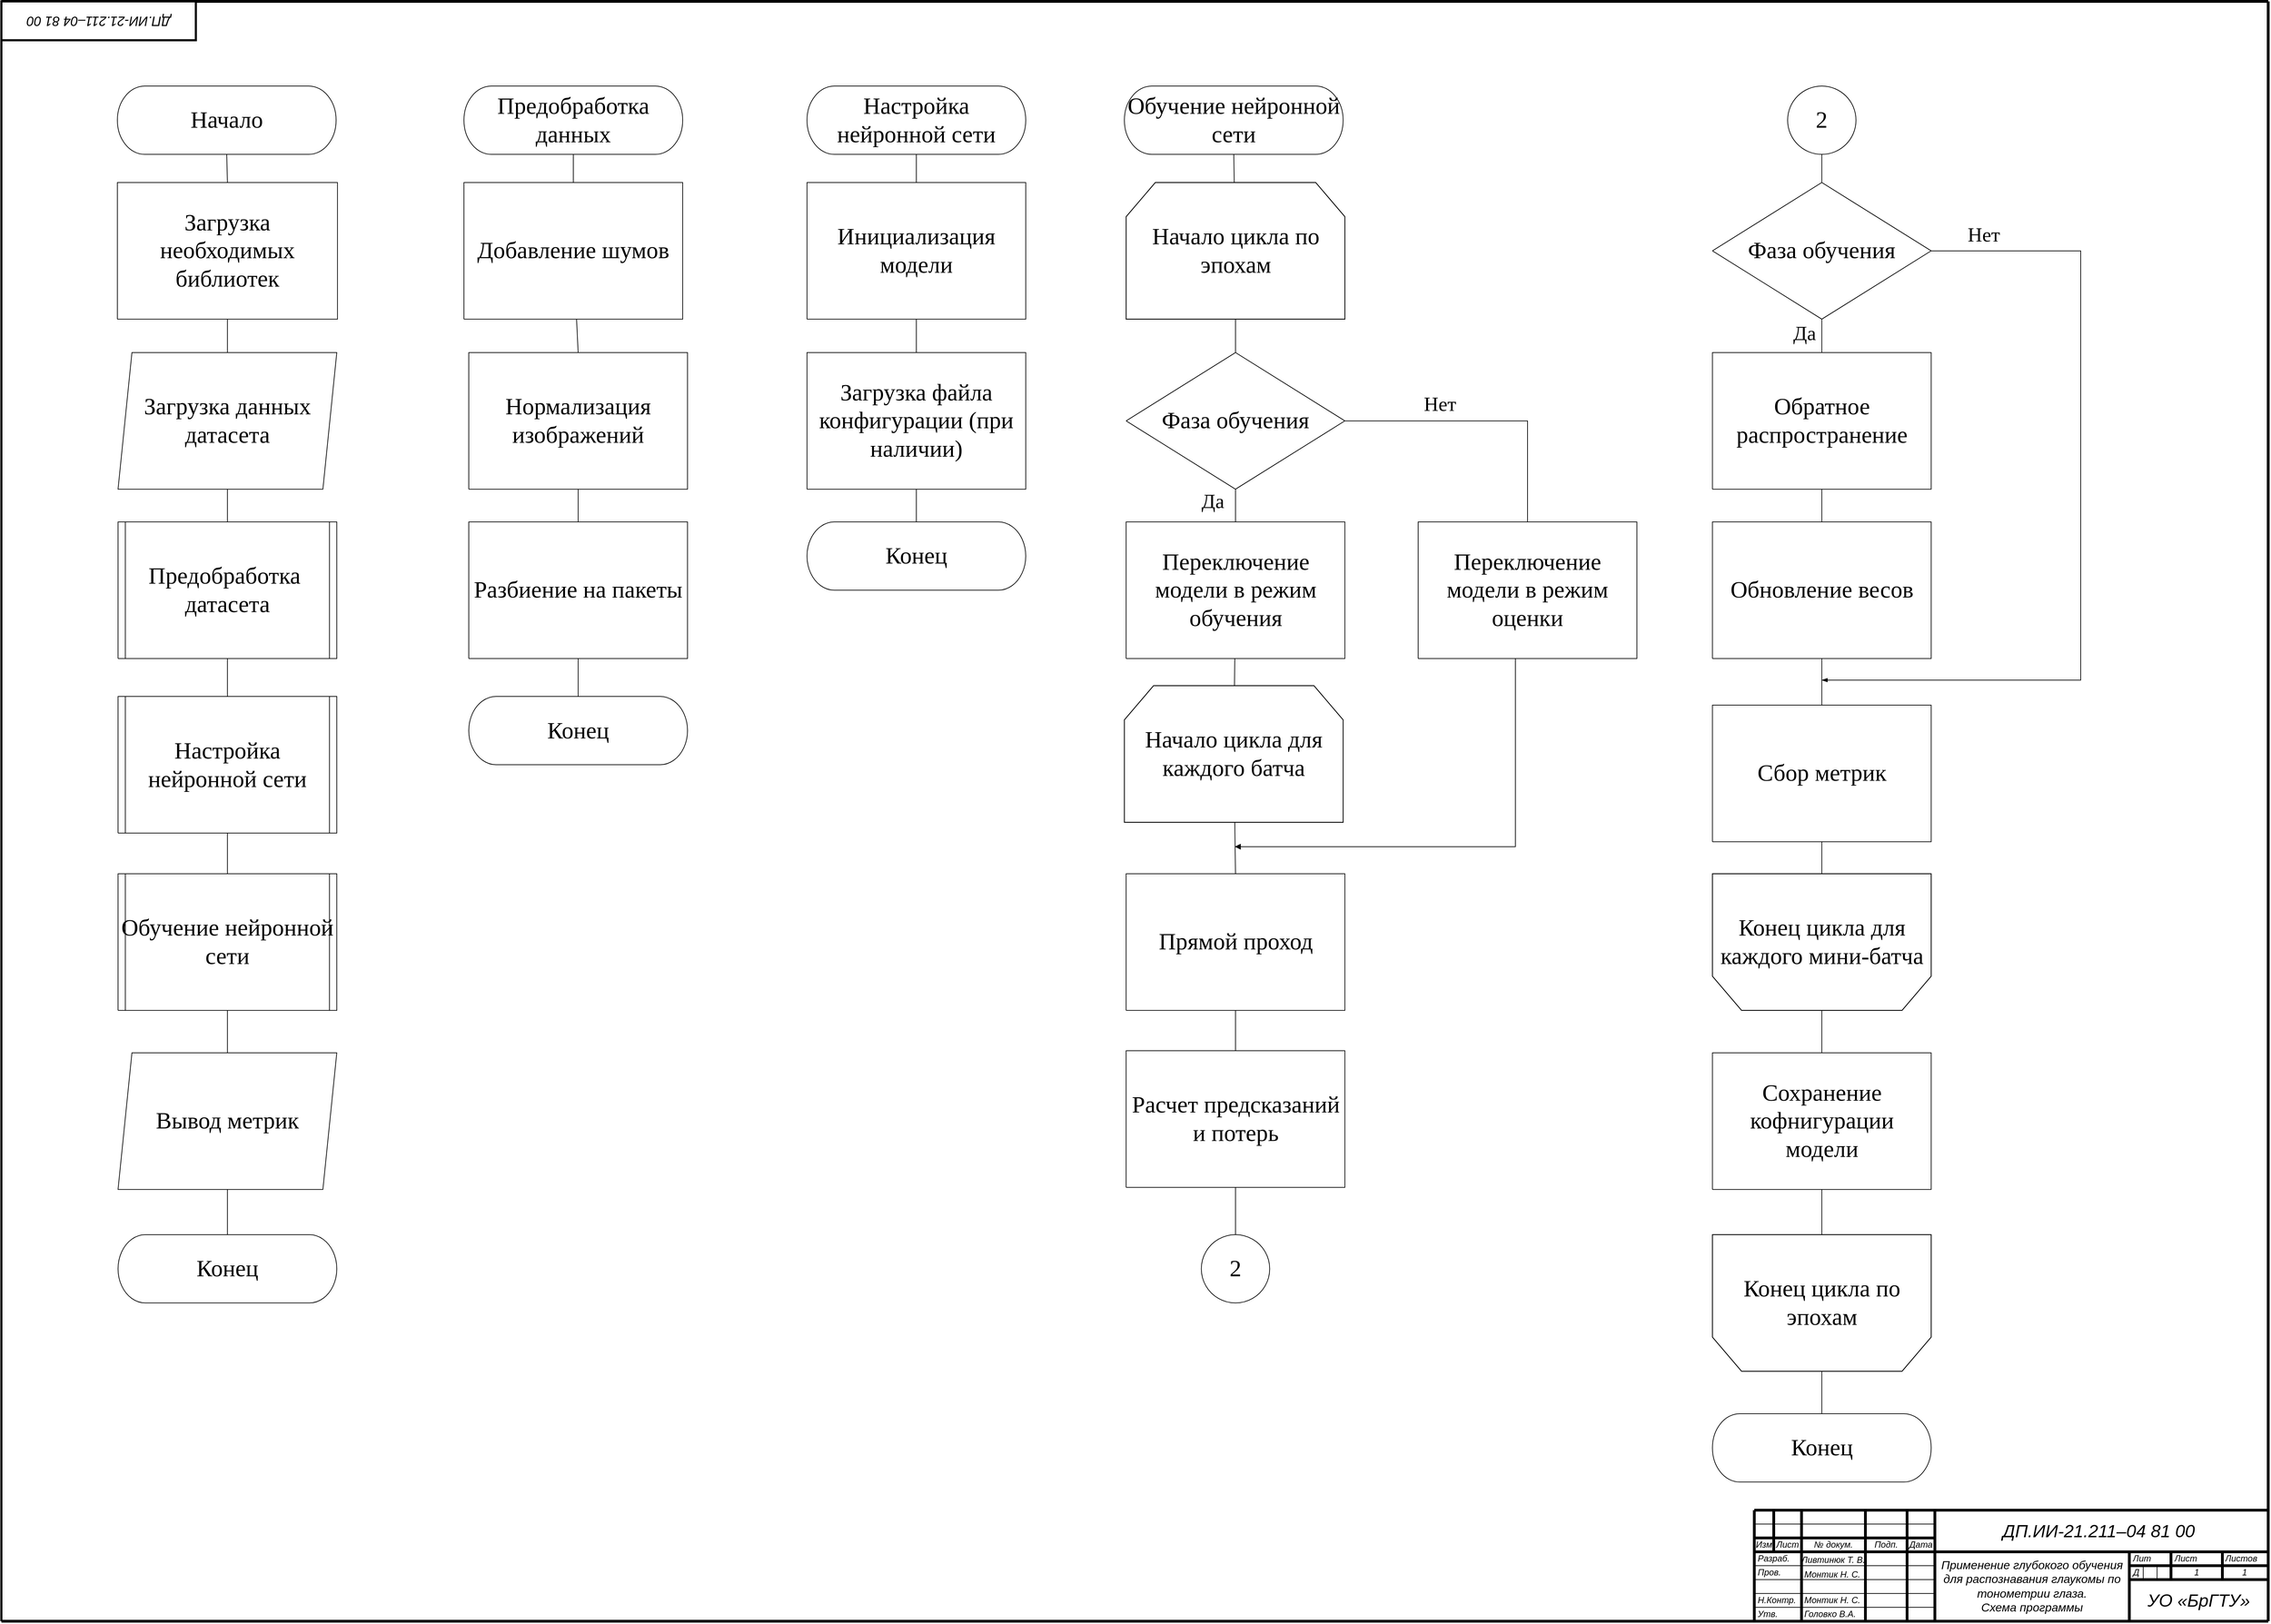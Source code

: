 <mxfile version="27.0.5">
  <diagram name="Страница-1" id="Page-1">
    <mxGraphModel dx="1599" dy="1018" grid="0" gridSize="10" guides="1" tooltips="1" connect="1" arrows="1" fold="1" page="1" pageScale="1" pageWidth="3300" pageHeight="2339" math="0" shadow="0">
      <root>
        <mxCell id="0" />
        <mxCell id="1" parent="0" />
        <UserObject label="" tags="Фон" id="_ZZdqA9BTvaIFxd32HA9-258">
          <mxCell style="vsdxID=163;fillColor=none;gradientColor=none;strokeColor=none;points=[];labelBackgroundColor=none;rounded=0;html=1;whiteSpace=wrap;arcSize=50;" vertex="1" parent="1">
            <mxGeometry x="33" y="2" width="3264" height="2334" as="geometry" />
          </mxCell>
        </UserObject>
        <UserObject label="" tags="Фон" id="_ZZdqA9BTvaIFxd32HA9-259">
          <mxCell style="vsdxID=26;edgeStyle=none;startArrow=none;endArrow=none;startSize=5;endSize=5;strokeWidth=4;strokeColor=#000000;spacingTop=0;spacingBottom=0;spacingLeft=0;spacingRight=0;verticalAlign=middle;html=1;labelBackgroundColor=none;rounded=0;" edge="1" parent="_ZZdqA9BTvaIFxd32HA9-258">
            <mxGeometry relative="1" as="geometry">
              <mxPoint as="offset" />
              <Array as="points" />
              <mxPoint as="sourcePoint" />
              <mxPoint x="3264" as="targetPoint" />
            </mxGeometry>
          </mxCell>
        </UserObject>
        <UserObject label="" tags="Фон" id="_ZZdqA9BTvaIFxd32HA9-260">
          <mxCell style="vsdxID=27;edgeStyle=none;startArrow=none;endArrow=none;startSize=5;endSize=5;strokeWidth=4;strokeColor=#000000;spacingTop=0;spacingBottom=0;spacingLeft=0;spacingRight=0;verticalAlign=middle;html=1;labelBackgroundColor=none;rounded=0;" edge="1" parent="_ZZdqA9BTvaIFxd32HA9-258">
            <mxGeometry relative="1" as="geometry">
              <Array as="points" />
              <mxPoint x="3264" y="2334" as="sourcePoint" />
              <mxPoint x="3264" as="targetPoint" />
            </mxGeometry>
          </mxCell>
        </UserObject>
        <UserObject label="&lt;div style=&quot;font-size: 1px&quot;&gt;&lt;font style=&quot;font-size:33.87px;font-family:Times New Roman;color:#000000;direction:ltr;letter-spacing:0px;line-height:120%;opacity:1&quot;&gt;&lt;span style=&quot;font-size: 33.87px;&quot;&gt;Предобработка данных&lt;/span&gt;&lt;/font&gt;&lt;/div&gt;" tags="Блок-схема" id="2">
          <mxCell style="verticalAlign=middle;align=center;overflow=width;vsdxID=3;fillColor=none;gradientColor=none;shape=stencil(tVLRDsIgDPwaHjEIWfR9zv9oHGNEhKWgm38vyIzTZXsxvl171zbXlojSt9BJwpkP6M6y13VoiTgQzrVtJeoQEREVEWXjUCp0V1vnuIOkTOjibqnDkOu2fFOkIs7uY4KxZ3zMaqPtRL3frasBT5HDWW8c5UVWL7Z70RQG7Sm6AEE7+8EZQCVpHEQbA2oclCnfS9lN0itGZrZ/sbG4w78YieB9zEYbk39hyn8fP6by44jqAQ==);strokeColor=#000000;spacingTop=-1;spacingBottom=-1;spacingLeft=-1;spacingRight=-1;points=[[0.5,0,0],[0.5,0.5,0],[1,0.5,0]];labelBackgroundColor=none;rounded=0;html=1;whiteSpace=wrap;" parent="_ZZdqA9BTvaIFxd32HA9-258" vertex="1">
            <mxGeometry x="666.04" y="122" width="314.96" height="98.425" as="geometry" />
          </mxCell>
        </UserObject>
        <UserObject label="&lt;div style=&quot;font-size: 1px&quot;&gt;&lt;font style=&quot;font-size:33.87px;font-family:Times New Roman;color:#000000;direction:ltr;letter-spacing:0px;line-height:120%;opacity:1&quot;&gt;Нормализация изображений&lt;br&gt;&lt;/font&gt;&lt;/div&gt;" tags="Фон" id="3">
          <mxCell style="verticalAlign=middle;align=center;overflow=width;vsdxID=4;fillColor=none;gradientColor=none;shape=stencil(nZBLDoAgDERP0z3SIyjew0SURgSD+Lu9kMZoXLhwN9O+tukAlrNpJg1SzDH4QW/URgNYgZTkjA4UkwJUgGXng+6DX1zLfmoymdXo17xh5zmRJ6Q42BWCfc2oJfdAr+Yv+AP9Cb7OJ3H/2JG1HNGz/84klThPVCc=);points=[];labelBackgroundColor=none;rounded=0;html=1;whiteSpace=wrap;" parent="_ZZdqA9BTvaIFxd32HA9-258" vertex="1">
            <mxGeometry x="673" y="506" width="314.96" height="196.85" as="geometry" />
          </mxCell>
        </UserObject>
        <UserObject label="&lt;div style=&quot;font-size: 1px&quot;&gt;&lt;font style=&quot;font-size:33.87px;font-family:Times New Roman;color:#000000;direction:ltr;letter-spacing:0px;line-height:120%;opacity:1&quot;&gt;Разбиение на пакеты&lt;br&gt;&lt;/font&gt;&lt;/div&gt;" tags="Фон" id="5">
          <mxCell style="verticalAlign=middle;align=center;overflow=width;vsdxID=10;fillColor=none;gradientColor=none;shape=stencil(nZBLDoAgDERP0z3SIyjew0SURgSD+Lu9kMZoXLhwN9O+tukAlrNpJg1SzDH4QW/URgNYgZTkjA4UkwJUgGXng+6DX1zLfmoymdXo17xh5zmRJ6Q42BWCfc2oJfdAr+Yv+AP9Cb7OJ3H/2JG1HNGz/84klThPVCc=);points=[];labelBackgroundColor=none;rounded=0;html=1;whiteSpace=wrap;" parent="_ZZdqA9BTvaIFxd32HA9-258" vertex="1">
            <mxGeometry x="673" y="750" width="314.96" height="196.85" as="geometry" />
          </mxCell>
        </UserObject>
        <UserObject label="&lt;div style=&quot;font-size: 1px&quot;&gt;&lt;font style=&quot;font-size:33.87px;font-family:Times New Roman;color:#000000;direction:ltr;letter-spacing:0px;line-height:120%;opacity:1&quot;&gt;Конец&lt;br/&gt;&lt;/font&gt;&lt;/div&gt;" tags="Блок-схема" id="22">
          <mxCell style="verticalAlign=middle;align=center;overflow=width;vsdxID=31;fillColor=none;gradientColor=none;shape=stencil(tVLRDsIgDPwaHjEIWfR9zv9oHGNEhKWgm38vyIzTZXsxvl171zbXlojSt9BJwpkP6M6y13VoiTgQzrVtJeoQEREVEWXjUCp0V1vnuIOkTOjibqnDkOu2fFOkIs7uY4KxZ3zMaqPtRL3frasBT5HDWW8c5UVWL7Z70RQG7Sm6AEE7+8EZQCVpHEQbA2oclCnfS9lN0itGZrZ/sbG4w78YieB9zEYbk39hyn8fP6by44jqAQ==);strokeColor=#000000;spacingTop=-1;spacingBottom=-1;spacingLeft=-1;spacingRight=-1;points=[[0.5,0,0],[0.5,0.5,0],[1,0.5,0]];labelBackgroundColor=none;rounded=0;html=1;whiteSpace=wrap;" parent="_ZZdqA9BTvaIFxd32HA9-258" vertex="1">
            <mxGeometry x="673" y="1001.48" width="314.96" height="98.425" as="geometry" />
          </mxCell>
        </UserObject>
        <UserObject label="" tags="Соединительная_линия" id="64">
          <mxCell style="vsdxID=34;edgeStyle=none;startArrow=none;endArrow=none;startSize=9;endSize=9;spacingTop=0;spacingBottom=0;spacingLeft=0;spacingRight=0;verticalAlign=middle;html=1;labelBackgroundColor=#ffffff;rounded=0;exitX=0.5;exitY=1;exitDx=0;exitDy=0;exitPerimeter=0;entryX=0.5;entryY=0;entryDx=0;entryDy=0;entryPerimeter=0;" parent="_ZZdqA9BTvaIFxd32HA9-258" source="3" target="5" edge="1">
            <mxGeometry relative="1" as="geometry">
              <mxPoint x="10" as="offset" />
              <Array as="points" />
            </mxGeometry>
          </mxCell>
        </UserObject>
        <UserObject label="" tags="Соединительная_линия" id="68">
          <mxCell style="vsdxID=35;edgeStyle=none;startArrow=none;endArrow=none;startSize=9;endSize=9;spacingTop=0;spacingBottom=0;spacingLeft=0;spacingRight=0;verticalAlign=middle;html=1;labelBackgroundColor=#ffffff;rounded=0;" parent="_ZZdqA9BTvaIFxd32HA9-258" source="22" target="5" edge="1">
            <mxGeometry relative="1" as="geometry">
              <mxPoint x="10" as="offset" />
              <Array as="points" />
              <mxPoint x="845" y="1344.74" as="sourcePoint" />
            </mxGeometry>
          </mxCell>
        </UserObject>
        <UserObject label="" tags="Соединительная_линия" id="91">
          <mxCell style="vsdxID=98;edgeStyle=none;startArrow=none;endArrow=none;startSize=9;endSize=9;spacingTop=0;spacingBottom=0;spacingLeft=0;spacingRight=0;verticalAlign=middle;html=1;labelBackgroundColor=#ffffff;rounded=0;exitX=0.5;exitY=0;exitDx=0;exitDy=0;exitPerimeter=0;" parent="_ZZdqA9BTvaIFxd32HA9-258" source="3" target="-vvNRfhl6B39tYFBRO2q-98" edge="1">
            <mxGeometry relative="1" as="geometry">
              <mxPoint x="10" as="offset" />
              <Array as="points" />
            </mxGeometry>
          </mxCell>
        </UserObject>
        <UserObject label="" tags="Соединительная_линия" id="98">
          <mxCell style="vsdxID=95;edgeStyle=none;startArrow=none;endArrow=none;startSize=9;endSize=9;spacingTop=0;spacingBottom=0;spacingLeft=0;spacingRight=0;verticalAlign=middle;html=1;labelBackgroundColor=#ffffff;rounded=0;exitX=0.5;exitY=1;exitDx=0;exitDy=0;exitPerimeter=0;" parent="_ZZdqA9BTvaIFxd32HA9-258" source="2" target="-vvNRfhl6B39tYFBRO2q-98" edge="1">
            <mxGeometry relative="1" as="geometry">
              <mxPoint x="10" as="offset" />
              <Array as="points" />
            </mxGeometry>
          </mxCell>
        </UserObject>
        <UserObject label="&lt;div style=&quot;font-size: 1px&quot;&gt;&lt;font style=&quot;font-size:33.87px;font-family:Times New Roman;color:#000000;direction:ltr;letter-spacing:0px;line-height:120%;opacity:1&quot;&gt;&lt;span style=&quot;font-size: 33.87px;&quot;&gt;Добавление шумов&lt;/span&gt;&lt;/font&gt;&lt;/div&gt;" tags="Фон" id="-vvNRfhl6B39tYFBRO2q-98">
          <mxCell style="verticalAlign=middle;align=center;overflow=width;vsdxID=100;fillColor=none;gradientColor=none;shape=stencil(nZBLDoAgDERP0z3SIyjew0SURgSD+Lu9kMZoXLhwN9O+tukAlrNpJg1SzDH4QW/URgNYgZTkjA4UkwJUgGXng+6DX1zLfmoymdXo17xh5zmRJ6Q42BWCfc2oJfdAr+Yv+AP9Cb7OJ3H/2JG1HNGz/84klThPVCc=);points=[];labelBackgroundColor=none;rounded=0;html=1;whiteSpace=wrap;" parent="_ZZdqA9BTvaIFxd32HA9-258" vertex="1">
            <mxGeometry x="666.04" y="261.004" width="314.96" height="196.85" as="geometry" />
          </mxCell>
        </UserObject>
        <UserObject label="&lt;div style=&quot;font-size: 1px&quot;&gt;&lt;span style=&quot;font-family: &amp;quot;Times New Roman&amp;quot;; font-size: 33.87px;&quot;&gt;Настройка нейронной сети&lt;/span&gt;&lt;/div&gt;" tags="Блок-схема" id="-vvNRfhl6B39tYFBRO2q-101">
          <mxCell style="verticalAlign=middle;align=center;overflow=width;vsdxID=3;fillColor=none;gradientColor=none;shape=stencil(tVLRDsIgDPwaHjEIWfR9zv9oHGNEhKWgm38vyIzTZXsxvl171zbXlojSt9BJwpkP6M6y13VoiTgQzrVtJeoQEREVEWXjUCp0V1vnuIOkTOjibqnDkOu2fFOkIs7uY4KxZ3zMaqPtRL3frasBT5HDWW8c5UVWL7Z70RQG7Sm6AEE7+8EZQCVpHEQbA2oclCnfS9lN0itGZrZ/sbG4w78YieB9zEYbk39hyn8fP6by44jqAQ==);strokeColor=#000000;spacingTop=-1;spacingBottom=-1;spacingLeft=-1;spacingRight=-1;points=[[0.5,0,0],[0.5,0.5,0],[1,0.5,0]];labelBackgroundColor=none;rounded=0;html=1;whiteSpace=wrap;" parent="_ZZdqA9BTvaIFxd32HA9-258" vertex="1">
            <mxGeometry x="1160" y="122" width="314.96" height="98.425" as="geometry" />
          </mxCell>
        </UserObject>
        <UserObject label="&lt;div style=&quot;font-size: 1px&quot;&gt;&lt;font style=&quot;font-size:33.87px;font-family:Times New Roman;color:#000000;direction:ltr;letter-spacing:0px;line-height:120%;opacity:1&quot;&gt;Загрузка файла конфигурации (при наличии)&lt;br&gt;&lt;/font&gt;&lt;/div&gt;" tags="Фон" id="-vvNRfhl6B39tYFBRO2q-102">
          <mxCell style="verticalAlign=middle;align=center;overflow=width;vsdxID=4;fillColor=none;gradientColor=none;shape=stencil(nZBLDoAgDERP0z3SIyjew0SURgSD+Lu9kMZoXLhwN9O+tukAlrNpJg1SzDH4QW/URgNYgZTkjA4UkwJUgGXng+6DX1zLfmoymdXo17xh5zmRJ6Q42BWCfc2oJfdAr+Yv+AP9Cb7OJ3H/2JG1HNGz/84klThPVCc=);points=[];labelBackgroundColor=none;rounded=0;html=1;whiteSpace=wrap;" parent="_ZZdqA9BTvaIFxd32HA9-258" vertex="1">
            <mxGeometry x="1160" y="506" width="314.96" height="196.85" as="geometry" />
          </mxCell>
        </UserObject>
        <UserObject label="" tags="Соединительная_линия" id="-vvNRfhl6B39tYFBRO2q-104">
          <mxCell style="vsdxID=34;edgeStyle=none;startArrow=none;endArrow=none;startSize=9;endSize=9;spacingTop=0;spacingBottom=0;spacingLeft=0;spacingRight=0;verticalAlign=middle;html=1;labelBackgroundColor=#ffffff;rounded=0;exitX=0.5;exitY=1;exitDx=0;exitDy=0;exitPerimeter=0;" parent="_ZZdqA9BTvaIFxd32HA9-258" source="-vvNRfhl6B39tYFBRO2q-102" target="-vvNRfhl6B39tYFBRO2q-108" edge="1">
            <mxGeometry relative="1" as="geometry">
              <mxPoint x="10" as="offset" />
              <Array as="points" />
              <mxPoint x="1359" y="1116" as="targetPoint" />
            </mxGeometry>
          </mxCell>
        </UserObject>
        <UserObject label="" tags="Соединительная_линия" id="-vvNRfhl6B39tYFBRO2q-105">
          <mxCell style="vsdxID=98;edgeStyle=none;startArrow=none;endArrow=none;startSize=9;endSize=9;spacingTop=0;spacingBottom=0;spacingLeft=0;spacingRight=0;verticalAlign=middle;html=1;labelBackgroundColor=#ffffff;rounded=0;exitX=0.5;exitY=0;exitDx=0;exitDy=0;exitPerimeter=0;" parent="_ZZdqA9BTvaIFxd32HA9-258" source="-vvNRfhl6B39tYFBRO2q-102" target="-vvNRfhl6B39tYFBRO2q-107" edge="1">
            <mxGeometry relative="1" as="geometry">
              <mxPoint x="10" as="offset" />
              <Array as="points" />
            </mxGeometry>
          </mxCell>
        </UserObject>
        <UserObject label="" tags="Соединительная_линия" id="-vvNRfhl6B39tYFBRO2q-106">
          <mxCell style="vsdxID=95;edgeStyle=none;startArrow=none;endArrow=none;startSize=9;endSize=9;spacingTop=0;spacingBottom=0;spacingLeft=0;spacingRight=0;verticalAlign=middle;html=1;labelBackgroundColor=#ffffff;rounded=0;exitX=0.5;exitY=1;exitDx=0;exitDy=0;exitPerimeter=0;" parent="_ZZdqA9BTvaIFxd32HA9-258" source="-vvNRfhl6B39tYFBRO2q-101" target="-vvNRfhl6B39tYFBRO2q-107" edge="1">
            <mxGeometry relative="1" as="geometry">
              <mxPoint x="10" as="offset" />
              <Array as="points" />
            </mxGeometry>
          </mxCell>
        </UserObject>
        <UserObject label="&lt;div style=&quot;font-size: 1px&quot;&gt;&lt;font style=&quot;font-size:33.87px;font-family:Times New Roman;color:#000000;direction:ltr;letter-spacing:0px;line-height:120%;opacity:1&quot;&gt;&lt;span style=&quot;font-size: 33.87px;&quot;&gt;Инициализация модели&lt;/span&gt;&lt;/font&gt;&lt;/div&gt;" tags="Фон" id="-vvNRfhl6B39tYFBRO2q-107">
          <mxCell style="verticalAlign=middle;align=center;overflow=width;vsdxID=100;fillColor=none;gradientColor=none;shape=stencil(nZBLDoAgDERP0z3SIyjew0SURgSD+Lu9kMZoXLhwN9O+tukAlrNpJg1SzDH4QW/URgNYgZTkjA4UkwJUgGXng+6DX1zLfmoymdXo17xh5zmRJ6Q42BWCfc2oJfdAr+Yv+AP9Cb7OJ3H/2JG1HNGz/84klThPVCc=);points=[];labelBackgroundColor=none;rounded=0;html=1;whiteSpace=wrap;" parent="_ZZdqA9BTvaIFxd32HA9-258" vertex="1">
            <mxGeometry x="1160" y="261" width="314.96" height="196.85" as="geometry" />
          </mxCell>
        </UserObject>
        <UserObject label="&lt;div style=&quot;font-size: 1px&quot;&gt;&lt;font style=&quot;font-size:33.87px;font-family:Times New Roman;color:#000000;direction:ltr;letter-spacing:0px;line-height:120%;opacity:1&quot;&gt;Конец&lt;br/&gt;&lt;/font&gt;&lt;/div&gt;" tags="Блок-схема" id="-vvNRfhl6B39tYFBRO2q-108">
          <mxCell style="verticalAlign=middle;align=center;overflow=width;vsdxID=31;fillColor=none;gradientColor=none;shape=stencil(tVLRDsIgDPwaHjEIWfR9zv9oHGNEhKWgm38vyIzTZXsxvl171zbXlojSt9BJwpkP6M6y13VoiTgQzrVtJeoQEREVEWXjUCp0V1vnuIOkTOjibqnDkOu2fFOkIs7uY4KxZ3zMaqPtRL3frasBT5HDWW8c5UVWL7Z70RQG7Sm6AEE7+8EZQCVpHEQbA2oclCnfS9lN0itGZrZ/sbG4w78YieB9zEYbk39hyn8fP6by44jqAQ==);strokeColor=#000000;spacingTop=-1;spacingBottom=-1;spacingLeft=-1;spacingRight=-1;points=[[0.5,0,0],[0.5,0.5,0],[1,0.5,0]];labelBackgroundColor=none;rounded=0;html=1;whiteSpace=wrap;" parent="_ZZdqA9BTvaIFxd32HA9-258" vertex="1">
            <mxGeometry x="1160" y="750" width="314.96" height="98.425" as="geometry" />
          </mxCell>
        </UserObject>
        <UserObject label="&lt;div style=&quot;font-size: 1px&quot;&gt;&lt;font style=&quot;font-size:33.87px;font-family:Times New Roman;color:#000000;direction:ltr;letter-spacing:0px;line-height:120%;opacity:1&quot;&gt;&lt;span style=&quot;font-size: 33.87px;&quot;&gt;Обучение нейронной сети&lt;/span&gt;&lt;/font&gt;&lt;/div&gt;" tags="Блок-схема" id="23">
          <mxCell style="verticalAlign=middle;align=center;overflow=width;vsdxID=47;fillColor=none;gradientColor=none;shape=stencil(tVLRDsIgDPwaHjEIWfR9zv9oHGNEhKWgm38vyIzTZXsxvl171zbXlojSt9BJwpkP6M6y13VoiTgQzrVtJeoQEREVEWXjUCp0V1vnuIOkTOjibqnDkOu2fFOkIs7uY4KxZ3zMaqPtRL3frasBT5HDWW8c5UVWL7Z70RQG7Sm6AEE7+8EZQCVpHEQbA2oclCnfS9lN0itGZrZ/sbG4w78YieB9zEYbk39hyn8fP6by44jqAQ==);strokeColor=#000000;spacingTop=-1;spacingBottom=-1;spacingLeft=-1;spacingRight=-1;points=[[0.5,0,0],[0.5,0.5,0],[1,0.5,0]];labelBackgroundColor=none;rounded=0;html=1;whiteSpace=wrap;" parent="_ZZdqA9BTvaIFxd32HA9-258" vertex="1">
            <mxGeometry x="1617" y="122" width="314.96" height="98.425" as="geometry" />
          </mxCell>
        </UserObject>
        <UserObject label="&lt;div style=&quot;font-size: 1px&quot;&gt;&lt;font style=&quot;font-size:33.87px;font-family:Times New Roman;color:#000000;direction:ltr;letter-spacing:0px;line-height:120%;opacity:1&quot;&gt;Прямой проход&lt;/font&gt;&lt;/div&gt;" tags="Фон" id="28">
          <mxCell style="verticalAlign=middle;align=center;overflow=width;vsdxID=52;fillColor=none;gradientColor=none;shape=stencil(nZBLDoAgDERP0z3SIyjew0SURgSD+Lu9kMZoXLhwN9O+tukAlrNpJg1SzDH4QW/URgNYgZTkjA4UkwJUgGXng+6DX1zLfmoymdXo17xh5zmRJ6Q42BWCfc2oJfdAr+Yv+AP9Cb7OJ3H/2JG1HNGz/84klThPVCc=);points=[];labelBackgroundColor=none;rounded=0;html=1;whiteSpace=wrap;" parent="_ZZdqA9BTvaIFxd32HA9-258" vertex="1">
            <mxGeometry x="1619.52" y="1257" width="314.96" height="196.85" as="geometry" />
          </mxCell>
        </UserObject>
        <UserObject label="&lt;div style=&quot;font-size: 1px&quot;&gt;&lt;font style=&quot;font-size:33.87px;font-family:Times New Roman;color:#000000;direction:ltr;letter-spacing:0px;line-height:120%;opacity:1&quot;&gt;Расчет предсказаний и потерь&lt;br&gt;&lt;/font&gt;&lt;/div&gt;" tags="Фон" id="29">
          <mxCell style="verticalAlign=middle;align=center;overflow=width;vsdxID=53;fillColor=none;gradientColor=none;shape=stencil(nZBLDoAgDERP0z3SIyjew0SURgSD+Lu9kMZoXLhwN9O+tukAlrNpJg1SzDH4QW/URgNYgZTkjA4UkwJUgGXng+6DX1zLfmoymdXo17xh5zmRJ6Q42BWCfc2oJfdAr+Yv+AP9Cb7OJ3H/2JG1HNGz/84klThPVCc=);points=[];labelBackgroundColor=none;rounded=0;html=1;whiteSpace=wrap;" parent="_ZZdqA9BTvaIFxd32HA9-258" vertex="1">
            <mxGeometry x="1619.52" y="1512" width="314.96" height="196.85" as="geometry" />
          </mxCell>
        </UserObject>
        <UserObject label="" tags="Соединительная_линия" id="78">
          <mxCell style="vsdxID=76;edgeStyle=none;startArrow=none;endArrow=none;startSize=9;endSize=9;spacingTop=0;spacingBottom=0;spacingLeft=0;spacingRight=0;verticalAlign=middle;html=1;labelBackgroundColor=#ffffff;rounded=0;exitX=0.5;exitY=1;exitDx=0;exitDy=0;exitPerimeter=0;" parent="_ZZdqA9BTvaIFxd32HA9-258" source="23" edge="1" target="_ZZdqA9BTvaIFxd32HA9-321">
            <mxGeometry relative="1" as="geometry">
              <mxPoint x="10" as="offset" />
              <Array as="points" />
              <mxPoint x="1777" y="464.09" as="targetPoint" />
            </mxGeometry>
          </mxCell>
        </UserObject>
        <UserObject label="" tags="Соединительная_линия" id="80">
          <mxCell style="vsdxID=78;edgeStyle=none;startArrow=none;endArrow=none;startSize=9;endSize=9;spacingTop=0;spacingBottom=0;spacingLeft=0;spacingRight=0;verticalAlign=middle;html=1;labelBackgroundColor=#ffffff;rounded=0;" parent="_ZZdqA9BTvaIFxd32HA9-258" source="_ZZdqA9BTvaIFxd32HA9-321" edge="1" target="-vvNRfhl6B39tYFBRO2q-116">
            <mxGeometry relative="1" as="geometry">
              <mxPoint x="10" as="offset" />
              <Array as="points" />
              <mxPoint x="1777" y="783" as="targetPoint" />
              <mxPoint x="1777" y="621.57" as="sourcePoint" />
            </mxGeometry>
          </mxCell>
        </UserObject>
        <UserObject label="" tags="Соединительная_линия" id="82">
          <mxCell style="vsdxID=80;edgeStyle=none;startArrow=none;endArrow=none;startSize=9;endSize=9;spacingTop=0;spacingBottom=0;spacingLeft=0;spacingRight=0;verticalAlign=middle;html=1;labelBackgroundColor=#ffffff;rounded=0;entryX=0.5;entryY=0;entryDx=0;entryDy=0;entryPerimeter=0;" parent="_ZZdqA9BTvaIFxd32HA9-258" source="_ZZdqA9BTvaIFxd32HA9-320" target="28" edge="1">
            <mxGeometry relative="1" as="geometry">
              <mxPoint x="10" as="offset" />
              <Array as="points" />
              <mxPoint x="1582.48" y="1245.48" as="sourcePoint" />
            </mxGeometry>
          </mxCell>
        </UserObject>
        <UserObject label="" tags="Соединительная_линия" id="83">
          <mxCell style="vsdxID=81;edgeStyle=none;startArrow=none;endArrow=none;startSize=9;endSize=9;spacingTop=0;spacingBottom=0;spacingLeft=0;spacingRight=0;verticalAlign=middle;html=1;labelBackgroundColor=#ffffff;rounded=0;exitX=0.5;exitY=1;exitDx=0;exitDy=0;exitPerimeter=0;entryX=0.5;entryY=0;entryDx=0;entryDy=0;entryPerimeter=0;" parent="_ZZdqA9BTvaIFxd32HA9-258" source="28" target="29" edge="1">
            <mxGeometry relative="1" as="geometry">
              <mxPoint x="10" as="offset" />
              <Array as="points" />
            </mxGeometry>
          </mxCell>
        </UserObject>
        <UserObject label="" tags="Соединительная_линия" id="84">
          <mxCell style="vsdxID=82;edgeStyle=none;startArrow=none;endArrow=none;startSize=9;endSize=9;spacingTop=0;spacingBottom=0;spacingLeft=0;spacingRight=0;verticalAlign=middle;html=1;labelBackgroundColor=#ffffff;rounded=0;exitX=0.5;exitY=1;exitDx=0;exitDy=0;exitPerimeter=0;" parent="_ZZdqA9BTvaIFxd32HA9-258" source="29" target="-vvNRfhl6B39tYFBRO2q-150" edge="1">
            <mxGeometry relative="1" as="geometry">
              <mxPoint x="10" as="offset" />
              <Array as="points" />
              <mxPoint x="1631" y="2602" as="targetPoint" />
            </mxGeometry>
          </mxCell>
        </UserObject>
        <mxCell id="-vvNRfhl6B39tYFBRO2q-128" value="" style="rounded=0;orthogonalLoop=1;jettySize=auto;html=1;endArrow=none;startFill=0;" parent="_ZZdqA9BTvaIFxd32HA9-258" source="-vvNRfhl6B39tYFBRO2q-115" target="_ZZdqA9BTvaIFxd32HA9-320" edge="1">
          <mxGeometry relative="1" as="geometry">
            <mxPoint x="1649.954" y="1088" as="targetPoint" />
          </mxGeometry>
        </mxCell>
        <UserObject label="&lt;div style=&quot;font-size: 1px&quot;&gt;&lt;font style=&quot;font-size:33.87px;font-family:Times New Roman;color:#000000;direction:ltr;letter-spacing:0px;line-height:120%;opacity:1&quot;&gt;&lt;p style=&quot;white-space-collapse: preserve; margin-top: 0px; margin-bottom: 0px;&quot; dir=&quot;auto&quot;&gt;&lt;span style=&quot;font-size: 33.87px;&quot;&gt;Переключение модели в режим обучения&lt;/span&gt;&lt;/p&gt;&lt;/font&gt;&lt;/div&gt;" tags="Фон" id="-vvNRfhl6B39tYFBRO2q-115">
          <mxCell style="verticalAlign=middle;align=center;overflow=width;vsdxID=4;fillColor=none;gradientColor=none;shape=stencil(nZBLDoAgDERP0z3SIyjew0SURgSD+Lu9kMZoXLhwN9O+tukAlrNpJg1SzDH4QW/URgNYgZTkjA4UkwJUgGXng+6DX1zLfmoymdXo17xh5zmRJ6Q42BWCfc2oJfdAr+Yv+AP9Cb7OJ3H/2JG1HNGz/84klThPVCc=);points=[];labelBackgroundColor=none;rounded=0;html=1;whiteSpace=wrap;spacingLeft=-1.968;spacingBottom=1.968;" parent="_ZZdqA9BTvaIFxd32HA9-258" vertex="1">
            <mxGeometry x="1619.52" y="750" width="314.96" height="196.85" as="geometry" />
          </mxCell>
        </UserObject>
        <mxCell id="-vvNRfhl6B39tYFBRO2q-119" value="" style="rounded=0;orthogonalLoop=1;jettySize=auto;html=1;endArrow=none;startFill=0;" parent="_ZZdqA9BTvaIFxd32HA9-258" source="-vvNRfhl6B39tYFBRO2q-116" target="-vvNRfhl6B39tYFBRO2q-115" edge="1">
          <mxGeometry relative="1" as="geometry" />
        </mxCell>
        <mxCell id="-vvNRfhl6B39tYFBRO2q-125" value="&lt;font style=&quot;font-size: 29px;&quot;&gt;Да&lt;/font&gt;" style="edgeLabel;html=1;align=center;verticalAlign=middle;resizable=0;points=[];fontFamily=Times New Roman;fontSize=20;" parent="-vvNRfhl6B39tYFBRO2q-119" vertex="1" connectable="0">
          <mxGeometry x="0.208" relative="1" as="geometry">
            <mxPoint x="-33" y="-12" as="offset" />
          </mxGeometry>
        </mxCell>
        <mxCell id="-vvNRfhl6B39tYFBRO2q-123" value="" style="edgeStyle=orthogonalEdgeStyle;rounded=0;orthogonalLoop=1;jettySize=auto;html=1;endArrow=none;startFill=0;" parent="_ZZdqA9BTvaIFxd32HA9-258" source="-vvNRfhl6B39tYFBRO2q-116" target="-vvNRfhl6B39tYFBRO2q-121" edge="1">
          <mxGeometry relative="1" as="geometry">
            <mxPoint x="2011" y="940" as="targetPoint" />
          </mxGeometry>
        </mxCell>
        <mxCell id="-vvNRfhl6B39tYFBRO2q-126" value="&lt;font style=&quot;font-size: 29px;&quot;&gt;Нет&lt;/font&gt;" style="edgeLabel;html=1;align=center;verticalAlign=middle;resizable=0;points=[];fontFamily=Times New Roman;fontSize=19;" parent="-vvNRfhl6B39tYFBRO2q-123" vertex="1" connectable="0">
          <mxGeometry x="-0.289" y="-3" relative="1" as="geometry">
            <mxPoint x="-9" y="-28" as="offset" />
          </mxGeometry>
        </mxCell>
        <UserObject label="" tags="Блок-схема" id="-vvNRfhl6B39tYFBRO2q-116">
          <mxCell style="vsdxID=12;fillColor=none;gradientColor=none;shape=stencil(UzV2Ls5ILEhVNTIoLinKz04tz0wpyVA1dlE1MsrMy0gtyiwBslSNXVWNndPyi1LTi/JL81Ig/IJEkEoQKze/DGRCBUSfAUiHkUElhGcK4bpBVOZk5iGpNEVVikeloQHZpsK0YlWLz1QgA+HFtMycHEgIIcujBwlQCBKcxq4A);strokeColor=#000000;spacingTop=-1;spacingBottom=-1;spacingLeft=-1;spacingRight=-1;points=[[1,0.5,0],[0.5,0,0],[0.5,0,0]];labelBackgroundColor=none;rounded=0;html=1;whiteSpace=wrap;" parent="_ZZdqA9BTvaIFxd32HA9-258" vertex="1">
            <mxGeometry x="1619.52" y="506" width="314.96" height="196.85" as="geometry" />
          </mxCell>
        </UserObject>
        <mxCell id="-vvNRfhl6B39tYFBRO2q-117" value="&lt;div style=&quot;font-size: 1px&quot;&gt;&lt;font style=&quot;font-size:33.87px;font-family:Times New Roman;color:#000000;direction:ltr;letter-spacing:0px;line-height:120%;opacity:1&quot;&gt;Фаза обучения&lt;/font&gt;&lt;/div&gt;" style="text;vsdxID=12;fillColor=none;gradientColor=none;strokeColor=none;spacingTop=-1;spacingBottom=-1;spacingLeft=-1;spacingRight=-1;points=[[1,0.5,0],[0.5,0,0],[0.5,0,0]];labelBackgroundColor=none;rounded=0;html=1;whiteSpace=wrap;verticalAlign=middle;align=center;overflow=width;;html=1;" parent="-vvNRfhl6B39tYFBRO2q-116" vertex="1">
          <mxGeometry x="26.247" y="24.606" width="262.467" height="147.638" as="geometry" />
        </mxCell>
        <UserObject label="&lt;div style=&quot;font-size: 1px&quot;&gt;&lt;font style=&quot;font-size:33.87px;font-family:Times New Roman;color:#000000;direction:ltr;letter-spacing:0px;line-height:120%;opacity:1&quot;&gt;&lt;p style=&quot;white-space-collapse: preserve; margin-bottom: 0px; margin-top: 0px;&quot; dir=&quot;auto&quot;&gt;Переключение модели в режим оценки&lt;/p&gt;&lt;/font&gt;&lt;/div&gt;" tags="Фон" id="-vvNRfhl6B39tYFBRO2q-121">
          <mxCell style="verticalAlign=middle;align=center;overflow=width;vsdxID=4;fillColor=none;gradientColor=none;shape=stencil(nZBLDoAgDERP0z3SIyjew0SURgSD+Lu9kMZoXLhwN9O+tukAlrNpJg1SzDH4QW/URgNYgZTkjA4UkwJUgGXng+6DX1zLfmoymdXo17xh5zmRJ6Q42BWCfc2oJfdAr+Yv+AP9Cb7OJ3H/2JG1HNGz/84klThPVCc=);points=[];labelBackgroundColor=none;rounded=0;html=1;whiteSpace=wrap;" parent="_ZZdqA9BTvaIFxd32HA9-258" vertex="1">
            <mxGeometry x="2040" y="750" width="314.96" height="196.85" as="geometry" />
          </mxCell>
        </UserObject>
        <mxCell id="-vvNRfhl6B39tYFBRO2q-129" value="" style="endArrow=none;html=1;rounded=0;edgeStyle=orthogonalEdgeStyle;startArrow=block;startFill=1;" parent="_ZZdqA9BTvaIFxd32HA9-258" target="-vvNRfhl6B39tYFBRO2q-121" edge="1">
          <mxGeometry width="50" height="50" relative="1" as="geometry">
            <mxPoint x="1776" y="1218" as="sourcePoint" />
            <mxPoint x="2180" y="883.12" as="targetPoint" />
            <Array as="points">
              <mxPoint x="2180" y="1218" />
            </Array>
          </mxGeometry>
        </mxCell>
        <UserObject label="&lt;div style=&quot;font-size: 1px&quot;&gt;&lt;font style=&quot;font-size:33.87px;font-family:Times New Roman;color:#000000;direction:ltr;letter-spacing:0px;line-height:120%;opacity:1&quot;&gt;2&lt;br/&gt;&lt;/font&gt;&lt;/div&gt;" tags="Соединительная_линия Блок-схема" id="-vvNRfhl6B39tYFBRO2q-150">
          <mxCell style="verticalAlign=middle;align=center;overflow=width;vsdxID=55;fillColor=none;gradientColor=none;shape=stencil(vVFBDgIhDHwNRxKE+IJ1/Ufjll0iLpuCLv5eSDWKevLgbaYznTatMF2cYEGhVUwUjri6IU3C7ITWbp6QXCpImF6YzgbCkcJ5HpgvUJ0VncKlJmTuU7VDqyuzLdM9O4EORaLcaIpa7yNoo75GqSwhuygpJEguzM1UDzSiLGOk9TDec1iKK+LyUf5lsf+tVcDzzNZ5z1961d/fUkr8UtPfAA==);strokeColor=#000000;spacingTop=-1;spacingBottom=-1;spacingLeft=-1;spacingRight=-1;points=[[0.5,0.5,0],[1,0.5,0],[0.5,0,0]];labelBackgroundColor=none;rounded=0;html=1;whiteSpace=wrap;" parent="_ZZdqA9BTvaIFxd32HA9-258" vertex="1">
            <mxGeometry x="1727.79" y="1777" width="98.425" height="98.425" as="geometry" />
          </mxCell>
        </UserObject>
        <mxCell id="_ZZdqA9BTvaIFxd32HA9-320" value="&lt;span style=&quot;font-family: &amp;quot;Times New Roman&amp;quot;; font-size: 33.87px;&quot;&gt;Начало цикла для каждого батча&lt;/span&gt;" style="strokeWidth=1.181;html=1;shape=stencil(rZNBDoMgEEVPw96CNd02tF15CdSxEhEMWm1vX3Q0qbGaVJuw4P8/eTBkIIxXmSiBUE+LAgi7EEpDY0pnhLKQtZNum2HgeyhblMEgRVVCXKPXCCtFpACTqrYmh1Ym9UCQOgOLVHYl3tnVdIvxSMT53ZqHTibBGJeiI8yCMS5M07XwxEPocK8XykERelshKKk/CEe6lxBM73DYj/A3IP5N2NLG6fenjJWpYLGKcefPBqJ3F6aI8dRYWBmvVCqFs/rl1J48A/Qu/p3eeAM=);whiteSpace=wrap;" vertex="1" parent="_ZZdqA9BTvaIFxd32HA9-258">
          <mxGeometry x="1617" y="986" width="314.96" height="196.85" as="geometry" />
        </mxCell>
        <mxCell id="_ZZdqA9BTvaIFxd32HA9-321" value="&lt;span style=&quot;font-family: &amp;quot;Times New Roman&amp;quot;; font-size: 33.87px;&quot;&gt;Начало цикла по эпохам&lt;/span&gt;" style="strokeWidth=1.181;html=1;shape=stencil(rZNBDoMgEEVPw96CNd02tF15CdSxEhEMWm1vX3Q0qbGaVJuw4P8/eTBkIIxXmSiBUE+LAgi7EEpDY0pnhLKQtZNum2HgeyhblMEgRVVCXKPXCCtFpACTqrYmh1Ym9UCQOgOLVHYl3tnVdIvxSMT53ZqHTibBGJeiI8yCMS5M07XwxEPocK8XykERelshKKk/CEe6lxBM73DYj/A3IP5N2NLG6fenjJWpYLGKcefPBqJ3F6aI8dRYWBmvVCqFs/rl1J48A/Qu/p3eeAM=);whiteSpace=wrap;" vertex="1" parent="_ZZdqA9BTvaIFxd32HA9-258">
          <mxGeometry x="1619.52" y="261" width="314.96" height="196.85" as="geometry" />
        </mxCell>
        <mxCell id="_ZZdqA9BTvaIFxd32HA9-311" value="&lt;span style=&quot;font-family: &amp;quot;Times New Roman&amp;quot;; font-size: 33.87px;&quot;&gt;Загрузка данных датасета&lt;/span&gt;" style="shape=parallelogram;perimeter=parallelogramPerimeter;whiteSpace=wrap;html=1;fixedSize=1;" vertex="1" parent="_ZZdqA9BTvaIFxd32HA9-258">
          <mxGeometry x="167.98" y="506" width="314.96" height="196.85" as="geometry" />
        </mxCell>
        <mxCell id="_ZZdqA9BTvaIFxd32HA9-314" value="&lt;span style=&quot;font-family: &amp;quot;Times New Roman&amp;quot;; font-size: 33.87px;&quot;&gt;Вывод метрик&lt;/span&gt;" style="shape=parallelogram;perimeter=parallelogramPerimeter;whiteSpace=wrap;html=1;fixedSize=1;" vertex="1" parent="_ZZdqA9BTvaIFxd32HA9-258">
          <mxGeometry x="167.98" y="1515" width="314.96" height="196.85" as="geometry" />
        </mxCell>
        <UserObject label="&lt;div style=&quot;font-size: 1px&quot;&gt;&lt;font style=&quot;font-size:33.87px;font-family:Times New Roman;color:#000000;direction:ltr;letter-spacing:0px;line-height:120%;opacity:1&quot;&gt;Предобработка&amp;nbsp;&lt;/font&gt;&lt;/div&gt;&lt;div style=&quot;font-size: 1px&quot;&gt;&lt;font style=&quot;font-size:33.87px;font-family:Times New Roman;color:#000000;direction:ltr;letter-spacing:0px;line-height:120%;opacity:1&quot;&gt;датасета&lt;br&gt;&lt;/font&gt;&lt;/div&gt;" tags="Блок-схема" id="48">
          <mxCell style="verticalAlign=middle;align=center;overflow=width;vsdxID=103;fillColor=none;gradientColor=none;shape=stencil(nZLdDsIgDIWfprcL0mTG6znfY8mYNCIsDJ2+vZDGn7HMLLs7h34tOQXAatBNr0CKIXh3USO1QQMeQUqyWnkKUQHWgFXnvDp7d7Mt+75JZFJXd08THtwnUocUT3Y7wf7EqCH7g76Lm+A/6EYwuz6Kb8aOjOEVfepLC8ACcX2sGT1hp5MPZVHu14+e48v5smxR5O8dj/ivYP0C);strokeColor=#000000;spacingTop=-1;spacingBottom=-1;spacingLeft=-1;spacingRight=-1;points=[[1,0.5,0],[0.5,0.5,0],[0.5,0,0]];labelBackgroundColor=none;rounded=0;html=1;whiteSpace=wrap;" parent="_ZZdqA9BTvaIFxd32HA9-258" vertex="1">
            <mxGeometry x="167.98" y="750" width="314.96" height="196.85" as="geometry" />
          </mxCell>
        </UserObject>
        <UserObject label="" tags="Соединительная_линия" id="60">
          <mxCell style="vsdxID=114;edgeStyle=none;startArrow=none;endArrow=none;startSize=9;endSize=9;spacingTop=0;spacingBottom=0;spacingLeft=0;spacingRight=0;verticalAlign=middle;html=1;labelBackgroundColor=#ffffff;rounded=0;exitX=0.5;exitY=0;exitDx=0;exitDy=0;exitPerimeter=0;" parent="_ZZdqA9BTvaIFxd32HA9-258" source="48" target="_ZZdqA9BTvaIFxd32HA9-311" edge="1">
            <mxGeometry relative="1" as="geometry">
              <mxPoint x="10" as="offset" />
              <Array as="points" />
              <mxPoint x="321.48" y="1039.63" as="targetPoint" />
            </mxGeometry>
          </mxCell>
        </UserObject>
        <UserObject label="&lt;div style=&quot;font-size: 1px&quot;&gt;&lt;font style=&quot;font-size:33.87px;font-family:Times New Roman;color:#000000;direction:ltr;letter-spacing:0px;line-height:120%;opacity:1&quot;&gt;Настройка нейронной сети&lt;/font&gt;&lt;/div&gt;" tags="Блок-схема" id="-vvNRfhl6B39tYFBRO2q-99">
          <mxCell style="verticalAlign=middle;align=center;overflow=width;vsdxID=105;fillColor=none;gradientColor=none;shape=stencil(nZLdDsIgDIWfprcL0mTG6znfY8mYNCIsDJ2+vZDGn7HMLLs7h34tOQXAatBNr0CKIXh3USO1QQMeQUqyWnkKUQHWgFXnvDp7d7Mt+75JZFJXd08THtwnUocUT3Y7wf7EqCH7g76Lm+A/6EYwuz6Kb8aOjOEVfepLC8ACcX2sGT1hp5MPZVHu14+e48v5smxR5O8dj/ivYP0C);strokeColor=#000000;spacingTop=-1;spacingBottom=-1;spacingLeft=-1;spacingRight=-1;points=[[1,0.5,0],[0.5,0.5,0],[0.5,0,0]];labelBackgroundColor=none;rounded=0;html=1;whiteSpace=wrap;" parent="_ZZdqA9BTvaIFxd32HA9-258" vertex="1">
            <mxGeometry x="167.98" y="1001.48" width="314.96" height="196.85" as="geometry" />
          </mxCell>
        </UserObject>
        <UserObject label="" tags="Соединительная_линия" id="-vvNRfhl6B39tYFBRO2q-100">
          <mxCell style="vsdxID=114;edgeStyle=none;startArrow=none;endArrow=none;startSize=9;endSize=9;spacingTop=0;spacingBottom=0;spacingLeft=0;spacingRight=0;verticalAlign=middle;html=1;labelBackgroundColor=#ffffff;rounded=0;" parent="_ZZdqA9BTvaIFxd32HA9-258" source="-vvNRfhl6B39tYFBRO2q-99" target="48" edge="1">
            <mxGeometry relative="1" as="geometry">
              <mxPoint x="10" as="offset" />
              <Array as="points" />
              <mxPoint x="354" y="1162.15" as="sourcePoint" />
              <mxPoint x="354" y="1132.15" as="targetPoint" />
            </mxGeometry>
          </mxCell>
        </UserObject>
        <UserObject label="&lt;div style=&quot;font-size: 1px&quot;&gt;&lt;font style=&quot;font-size:33.87px;font-family:Times New Roman;color:#000000;direction:ltr;letter-spacing:0px;line-height:120%;opacity:1&quot;&gt;Обучение нейронной сети&lt;br&gt;&lt;/font&gt;&lt;/div&gt;" tags="Блок-схема" id="49">
          <mxCell style="verticalAlign=middle;align=center;overflow=width;vsdxID=105;fillColor=none;gradientColor=none;shape=stencil(nZLdDsIgDIWfprcL0mTG6znfY8mYNCIsDJ2+vZDGn7HMLLs7h34tOQXAatBNr0CKIXh3USO1QQMeQUqyWnkKUQHWgFXnvDp7d7Mt+75JZFJXd08THtwnUocUT3Y7wf7EqCH7g76Lm+A/6EYwuz6Kb8aOjOEVfepLC8ACcX2sGT1hp5MPZVHu14+e48v5smxR5O8dj/ivYP0C);strokeColor=#000000;spacingTop=-1;spacingBottom=-1;spacingLeft=-1;spacingRight=-1;points=[[1,0.5,0],[0.5,0.5,0],[0.5,0,0]];labelBackgroundColor=none;rounded=0;html=1;whiteSpace=wrap;" parent="_ZZdqA9BTvaIFxd32HA9-258" vertex="1">
            <mxGeometry x="167.98" y="1257" width="314.96" height="196.85" as="geometry" />
          </mxCell>
        </UserObject>
        <UserObject label="" tags="Соединительная_линия" id="59">
          <mxCell style="vsdxID=116;edgeStyle=none;startArrow=none;endArrow=none;startSize=9;endSize=9;spacingTop=0;spacingBottom=0;spacingLeft=0;spacingRight=0;verticalAlign=middle;html=1;labelBackgroundColor=#ffffff;rounded=0;exitX=0.5;exitY=1;exitDx=0;exitDy=0;exitPerimeter=0;" parent="_ZZdqA9BTvaIFxd32HA9-258" source="49" edge="1" target="_ZZdqA9BTvaIFxd32HA9-314">
            <mxGeometry relative="1" as="geometry">
              <mxPoint x="10" as="offset" />
              <Array as="points" />
              <mxPoint x="321.48" y="1959.15" as="targetPoint" />
            </mxGeometry>
          </mxCell>
        </UserObject>
        <UserObject label="" tags="Соединительная_линия" id="93">
          <mxCell style="vsdxID=115;edgeStyle=none;startArrow=none;endArrow=none;startSize=9;endSize=9;spacingTop=0;spacingBottom=0;spacingLeft=0;spacingRight=0;verticalAlign=middle;html=1;labelBackgroundColor=#ffffff;rounded=0;exitX=0.5;exitY=0;exitDx=0;exitDy=0;exitPerimeter=0;" parent="_ZZdqA9BTvaIFxd32HA9-258" source="49" target="-vvNRfhl6B39tYFBRO2q-99" edge="1">
            <mxGeometry relative="1" as="geometry">
              <mxPoint x="10" as="offset" />
              <Array as="points" />
              <mxPoint x="330" y="1714.15" as="targetPoint" />
            </mxGeometry>
          </mxCell>
        </UserObject>
        <UserObject label="&lt;div style=&quot;font-size: 1px&quot;&gt;&lt;font style=&quot;font-size:33.87px;font-family:Times New Roman;color:#000000;direction:ltr;letter-spacing:0px;line-height:120%;opacity:1&quot;&gt;Конец&lt;br/&gt;&lt;/font&gt;&lt;/div&gt;" tags="Блок-схема" id="53">
          <mxCell style="verticalAlign=middle;align=center;overflow=width;vsdxID=111;fillColor=none;gradientColor=none;shape=stencil(tVLRDsIgDPwaHjEIWfR9zv9oHGNEhKWgm38vyIzTZXsxvl171zbXlojSt9BJwpkP6M6y13VoiTgQzrVtJeoQEREVEWXjUCp0V1vnuIOkTOjibqnDkOu2fFOkIs7uY4KxZ3zMaqPtRL3frasBT5HDWW8c5UVWL7Z70RQG7Sm6AEE7+8EZQCVpHEQbA2oclCnfS9lN0itGZrZ/sbG4w78YieB9zEYbk39hyn8fP6by44jqAQ==);strokeColor=#000000;spacingTop=-1;spacingBottom=-1;spacingLeft=-1;spacingRight=-1;points=[[0.5,0,0],[0.5,0.5,0],[1,0.5,0]];labelBackgroundColor=none;rounded=0;html=1;whiteSpace=wrap;" parent="_ZZdqA9BTvaIFxd32HA9-258" vertex="1">
            <mxGeometry x="167.98" y="1777" width="314.96" height="98.425" as="geometry" />
          </mxCell>
        </UserObject>
        <UserObject label="" tags="Соединительная_линия" id="58">
          <mxCell style="vsdxID=117;edgeStyle=none;startArrow=none;endArrow=none;startSize=9;endSize=9;spacingTop=0;spacingBottom=0;spacingLeft=0;spacingRight=0;verticalAlign=middle;html=1;labelBackgroundColor=#ffffff;rounded=0;exitX=0.5;exitY=0;exitDx=0;exitDy=0;exitPerimeter=0;" parent="_ZZdqA9BTvaIFxd32HA9-258" source="53" edge="1" target="_ZZdqA9BTvaIFxd32HA9-314">
            <mxGeometry relative="1" as="geometry">
              <mxPoint x="10" as="offset" />
              <Array as="points" />
              <mxPoint x="321.48" y="2116.63" as="targetPoint" />
            </mxGeometry>
          </mxCell>
        </UserObject>
        <UserObject label="" tags="Соединительная_линия" id="61">
          <mxCell style="vsdxID=113;edgeStyle=none;startArrow=none;endArrow=none;startSize=9;endSize=9;spacingTop=0;spacingBottom=0;spacingLeft=0;spacingRight=0;verticalAlign=middle;html=1;labelBackgroundColor=#ffffff;rounded=0;" parent="_ZZdqA9BTvaIFxd32HA9-258" source="46" target="_ZZdqA9BTvaIFxd32HA9-311" edge="1">
            <mxGeometry relative="1" as="geometry">
              <mxPoint x="10" as="offset" />
              <Array as="points" />
              <mxPoint x="322.464" y="809.0" as="sourcePoint" />
              <mxPoint x="321.885" y="882.15" as="targetPoint" />
            </mxGeometry>
          </mxCell>
        </UserObject>
        <UserObject label="&lt;div style=&quot;font-size: 1px&quot;&gt;&lt;font style=&quot;font-size:33.87px;font-family:Times New Roman;color:#000000;direction:ltr;letter-spacing:0px;line-height:120%;opacity:1&quot;&gt;Загрузка необходимых библиотек&lt;br/&gt;&lt;/font&gt;&lt;/div&gt;" tags="Фон" id="46">
          <mxCell style="verticalAlign=middle;align=center;overflow=width;vsdxID=100;fillColor=none;gradientColor=none;shape=stencil(nZBLDoAgDERP0z3SIyjew0SURgSD+Lu9kMZoXLhwN9O+tukAlrNpJg1SzDH4QW/URgNYgZTkjA4UkwJUgGXng+6DX1zLfmoymdXo17xh5zmRJ6Q42BWCfc2oJfdAr+Yv+AP9Cb7OJ3H/2JG1HNGz/84klThPVCc=);points=[];labelBackgroundColor=none;rounded=0;html=1;whiteSpace=wrap;" parent="_ZZdqA9BTvaIFxd32HA9-258" vertex="1">
            <mxGeometry x="167" y="261" width="316.928" height="196.85" as="geometry" />
          </mxCell>
        </UserObject>
        <mxCell id="_ZZdqA9BTvaIFxd32HA9-325" value="&lt;span style=&quot;font-family: &amp;quot;Times New Roman&amp;quot;; font-size: 33.87px;&quot;&gt;Конец цикла для каждого мини-батча&lt;/span&gt;" style="strokeWidth=1.181;html=1;shape=stencil(rZNBDoMgEEVPw96CNd02tF15CdSxEhEMWm1vX3Q0qbGaVJuw4P8/eTBkIIxXmSiBUE+LAgi7EEpDY0pnhLKQtZNum2HgeyhblMEgRVVCXKPXCCtFpACTqrYmh1Ym9UCQOgOLVHYl3tnVdIvxSMT53ZqHTibBGJeiI8yCMS5M07XwxEPocK8XykERelshKKk/CEe6lxBM73DYj/A3IP5N2NLG6fenjJWpYLGKcefPBqJ3F6aI8dRYWBmvVCqFs/rl1J48A/Qu/p3eeAM=);whiteSpace=wrap;flipV=1;" vertex="1" parent="_ZZdqA9BTvaIFxd32HA9-258">
          <mxGeometry x="2463.73" y="1257" width="314.96" height="196.85" as="geometry" />
        </mxCell>
        <mxCell id="_ZZdqA9BTvaIFxd32HA9-326" value="&lt;span style=&quot;font-family: &amp;quot;Times New Roman&amp;quot;; font-size: 33.87px;&quot;&gt;Конец цикла по эпохам&lt;/span&gt;" style="strokeWidth=1.181;html=1;shape=stencil(rZNBDoMgEEVPw96CNd02tF15CdSxEhEMWm1vX3Q0qbGaVJuw4P8/eTBkIIxXmSiBUE+LAgi7EEpDY0pnhLKQtZNum2HgeyhblMEgRVVCXKPXCCtFpACTqrYmh1Ym9UCQOgOLVHYl3tnVdIvxSMT53ZqHTibBGJeiI8yCMS5M07XwxEPocK8XykERelshKKk/CEe6lxBM73DYj/A3IP5N2NLG6fenjJWpYLGKcefPBqJ3F6aI8dRYWBmvVCqFs/rl1J48A/Qu/p3eeAM=);whiteSpace=wrap;flipV=1;" vertex="1" parent="_ZZdqA9BTvaIFxd32HA9-258">
          <mxGeometry x="2463.73" y="1777" width="314.96" height="196.85" as="geometry" />
        </mxCell>
        <UserObject label="&lt;div style=&quot;font-size: 1px&quot;&gt;&lt;font style=&quot;font-size:33.87px;font-family:Times New Roman;color:#000000;direction:ltr;letter-spacing:0px;line-height:120%;opacity:1&quot;&gt;Конец&lt;br/&gt;&lt;/font&gt;&lt;/div&gt;" tags="Блок-схема" id="-vvNRfhl6B39tYFBRO2q-177">
          <mxCell style="verticalAlign=middle;align=center;overflow=width;vsdxID=75;fillColor=none;gradientColor=none;shape=stencil(tVLRDsIgDPwaHjEIWfR9zv9oHGNEhKWgm38vyIzTZXsxvl171zbXlojSt9BJwpkP6M6y13VoiTgQzrVtJeoQEREVEWXjUCp0V1vnuIOkTOjibqnDkOu2fFOkIs7uY4KxZ3zMaqPtRL3frasBT5HDWW8c5UVWL7Z70RQG7Sm6AEE7+8EZQCVpHEQbA2oclCnfS9lN0itGZrZ/sbG4w78YieB9zEYbk39hyn8fP6by44jqAQ==);strokeColor=#000000;spacingTop=-1;spacingBottom=-1;spacingLeft=-1;spacingRight=-1;points=[[0.5,0,0],[0.5,0.5,0],[1,0.5,0]];labelBackgroundColor=none;rounded=0;html=1;whiteSpace=wrap;" parent="_ZZdqA9BTvaIFxd32HA9-258" vertex="1">
            <mxGeometry x="2463.73" y="2035" width="314.96" height="98.425" as="geometry" />
          </mxCell>
        </UserObject>
        <mxCell id="-vvNRfhl6B39tYFBRO2q-178" value="" style="edgeStyle=none;rounded=0;orthogonalLoop=1;jettySize=auto;html=1;endArrow=none;startFill=0;" parent="_ZZdqA9BTvaIFxd32HA9-258" source="_ZZdqA9BTvaIFxd32HA9-326" target="-vvNRfhl6B39tYFBRO2q-177" edge="1">
          <mxGeometry relative="1" as="geometry">
            <mxPoint x="3591.852" y="2132.998" as="sourcePoint" />
          </mxGeometry>
        </mxCell>
        <mxCell id="-vvNRfhl6B39tYFBRO2q-154" value="" style="edgeStyle=none;rounded=0;orthogonalLoop=1;jettySize=auto;html=1;endArrow=none;startFill=0;" parent="_ZZdqA9BTvaIFxd32HA9-258" source="-vvNRfhl6B39tYFBRO2q-141" target="-vvNRfhl6B39tYFBRO2q-153" edge="1">
          <mxGeometry relative="1" as="geometry" />
        </mxCell>
        <UserObject label="&lt;div style=&quot;font-size: 1px&quot;&gt;&lt;font style=&quot;font-size:33.87px;font-family:Times New Roman;color:#000000;direction:ltr;letter-spacing:0px;line-height:120%;opacity:1&quot;&gt;&lt;p style=&quot;white-space-collapse: preserve;&quot; dir=&quot;auto&quot;&gt;&lt;span style=&quot;font-size: 33.87px;&quot;&gt;Обратное распространение&lt;/span&gt;&lt;/p&gt;&lt;/font&gt;&lt;/div&gt;" tags="Фон" id="-vvNRfhl6B39tYFBRO2q-141">
          <mxCell style="verticalAlign=middle;align=center;overflow=width;vsdxID=4;fillColor=none;gradientColor=none;shape=stencil(nZBLDoAgDERP0z3SIyjew0SURgSD+Lu9kMZoXLhwN9O+tukAlrNpJg1SzDH4QW/URgNYgZTkjA4UkwJUgGXng+6DX1zLfmoymdXo17xh5zmRJ6Q42BWCfc2oJfdAr+Yv+AP9Cb7OJ3H/2JG1HNGz/84klThPVCc=);points=[];labelBackgroundColor=none;rounded=0;html=1;whiteSpace=wrap;" parent="_ZZdqA9BTvaIFxd32HA9-258" vertex="1">
            <mxGeometry x="2463.73" y="506" width="314.96" height="196.85" as="geometry" />
          </mxCell>
        </UserObject>
        <mxCell id="-vvNRfhl6B39tYFBRO2q-142" value="" style="rounded=0;orthogonalLoop=1;jettySize=auto;html=1;endArrow=none;startFill=0;" parent="_ZZdqA9BTvaIFxd32HA9-258" source="-vvNRfhl6B39tYFBRO2q-146" target="-vvNRfhl6B39tYFBRO2q-141" edge="1">
          <mxGeometry relative="1" as="geometry" />
        </mxCell>
        <mxCell id="-vvNRfhl6B39tYFBRO2q-143" value="&lt;font style=&quot;font-size: 29px;&quot;&gt;Да&lt;/font&gt;" style="edgeLabel;html=1;align=center;verticalAlign=middle;resizable=0;points=[];fontFamily=Times New Roman;fontSize=20;" parent="-vvNRfhl6B39tYFBRO2q-142" vertex="1" connectable="0">
          <mxGeometry x="0.208" relative="1" as="geometry">
            <mxPoint x="-25" y="-9" as="offset" />
          </mxGeometry>
        </mxCell>
        <UserObject label="" tags="Блок-схема" id="-vvNRfhl6B39tYFBRO2q-146">
          <mxCell style="vsdxID=12;fillColor=none;gradientColor=none;shape=stencil(UzV2Ls5ILEhVNTIoLinKz04tz0wpyVA1dlE1MsrMy0gtyiwBslSNXVWNndPyi1LTi/JL81Ig/IJEkEoQKze/DGRCBUSfAUiHkUElhGcK4bpBVOZk5iGpNEVVikeloQHZpsK0YlWLz1QgA+HFtMycHEgIIcujBwlQCBKcxq4A);strokeColor=#000000;spacingTop=-1;spacingBottom=-1;spacingLeft=-1;spacingRight=-1;points=[[1,0.5,0],[0.5,0,0],[0.5,0,0]];labelBackgroundColor=none;rounded=0;html=1;whiteSpace=wrap;" parent="_ZZdqA9BTvaIFxd32HA9-258" vertex="1">
            <mxGeometry x="2463.73" y="261" width="314.96" height="196.85" as="geometry" />
          </mxCell>
        </UserObject>
        <mxCell id="-vvNRfhl6B39tYFBRO2q-147" value="&lt;div style=&quot;font-size: 1px&quot;&gt;&lt;font style=&quot;font-size:33.87px;font-family:Times New Roman;color:#000000;direction:ltr;letter-spacing:0px;line-height:120%;opacity:1&quot;&gt;Фаза обучения&lt;/font&gt;&lt;/div&gt;" style="text;vsdxID=12;fillColor=none;gradientColor=none;strokeColor=none;spacingTop=-1;spacingBottom=-1;spacingLeft=-1;spacingRight=-1;points=[[1,0.5,0],[0.5,0,0],[0.5,0,0]];labelBackgroundColor=none;rounded=0;html=1;whiteSpace=wrap;verticalAlign=middle;align=center;overflow=width;;html=1;" parent="-vvNRfhl6B39tYFBRO2q-146" vertex="1">
          <mxGeometry x="26.247" y="24.606" width="262.467" height="147.638" as="geometry" />
        </mxCell>
        <mxCell id="-vvNRfhl6B39tYFBRO2q-152" value="" style="edgeStyle=none;rounded=0;orthogonalLoop=1;jettySize=auto;html=1;endArrow=none;startFill=0;" parent="_ZZdqA9BTvaIFxd32HA9-258" source="-vvNRfhl6B39tYFBRO2q-151" target="-vvNRfhl6B39tYFBRO2q-146" edge="1">
          <mxGeometry relative="1" as="geometry">
            <mxPoint x="2721" y="284" as="targetPoint" />
          </mxGeometry>
        </mxCell>
        <UserObject label="&lt;div style=&quot;font-size: 1px&quot;&gt;&lt;font style=&quot;font-size:33.87px;font-family:Times New Roman;color:#000000;direction:ltr;letter-spacing:0px;line-height:120%;opacity:1&quot;&gt;2&lt;br/&gt;&lt;/font&gt;&lt;/div&gt;" tags="Соединительная_линия Блок-схема" id="-vvNRfhl6B39tYFBRO2q-151">
          <mxCell style="verticalAlign=middle;align=center;overflow=width;vsdxID=56;fillColor=none;gradientColor=none;shape=stencil(vVFBDgIhDHwNRxKE+IJ1/Ufjll0iLpuCLv5eSDWKevLgbaYznTatMF2cYEGhVUwUjri6IU3C7ITWbp6QXCpImF6YzgbCkcJ5HpgvUJ0VncKlJmTuU7VDqyuzLdM9O4EORaLcaIpa7yNoo75GqSwhuygpJEguzM1UDzSiLGOk9TDec1iKK+LyUf5lsf+tVcDzzNZ5z1961d/fUkr8UtPfAA==);strokeColor=#000000;spacingTop=-1;spacingBottom=-1;spacingLeft=-1;spacingRight=-1;points=[[0.5,0.5,0],[1,0.5,0],[0.5,0,0]];labelBackgroundColor=none;rounded=0;html=1;whiteSpace=wrap;" parent="_ZZdqA9BTvaIFxd32HA9-258" vertex="1">
            <mxGeometry x="2572" y="122" width="98.425" height="98.425" as="geometry" />
          </mxCell>
        </UserObject>
        <mxCell id="-vvNRfhl6B39tYFBRO2q-159" value="" style="edgeStyle=none;rounded=0;orthogonalLoop=1;jettySize=auto;html=1;endArrow=none;startFill=0;" parent="_ZZdqA9BTvaIFxd32HA9-258" source="-vvNRfhl6B39tYFBRO2q-153" target="-vvNRfhl6B39tYFBRO2q-157" edge="1">
          <mxGeometry relative="1" as="geometry" />
        </mxCell>
        <UserObject label="&lt;div style=&quot;font-size: 1px&quot;&gt;&lt;font style=&quot;font-size:33.87px;font-family:Times New Roman;color:#000000;direction:ltr;letter-spacing:0px;line-height:120%;opacity:1&quot;&gt;&lt;p style=&quot;white-space-collapse: preserve;&quot; dir=&quot;auto&quot;&gt;&lt;span style=&quot;font-size: 33.87px;&quot;&gt;Обновление весов&lt;/span&gt;&lt;/p&gt;&lt;/font&gt;&lt;/div&gt;" tags="Фон" id="-vvNRfhl6B39tYFBRO2q-153">
          <mxCell style="verticalAlign=middle;align=center;overflow=width;vsdxID=4;fillColor=none;gradientColor=none;shape=stencil(nZBLDoAgDERP0z3SIyjew0SURgSD+Lu9kMZoXLhwN9O+tukAlrNpJg1SzDH4QW/URgNYgZTkjA4UkwJUgGXng+6DX1zLfmoymdXo17xh5zmRJ6Q42BWCfc2oJfdAr+Yv+AP9Cb7OJ3H/2JG1HNGz/84klThPVCc=);points=[];labelBackgroundColor=none;rounded=0;html=1;whiteSpace=wrap;" parent="_ZZdqA9BTvaIFxd32HA9-258" vertex="1">
            <mxGeometry x="2463.73" y="750" width="314.96" height="196.85" as="geometry" />
          </mxCell>
        </UserObject>
        <UserObject label="&lt;div style=&quot;font-size: 1px&quot;&gt;&lt;font style=&quot;font-size:33.87px;font-family:Times New Roman;color:#000000;direction:ltr;letter-spacing:0px;line-height:120%;opacity:1&quot;&gt;&lt;p style=&quot;white-space-collapse: preserve;&quot; dir=&quot;auto&quot;&gt;&lt;span style=&quot;font-size: 33.87px;&quot;&gt;Сбор метрик&lt;/span&gt;&lt;/p&gt;&lt;/font&gt;&lt;/div&gt;" tags="Фон" id="-vvNRfhl6B39tYFBRO2q-157">
          <mxCell style="verticalAlign=middle;align=center;overflow=width;vsdxID=4;fillColor=none;gradientColor=none;shape=stencil(nZBLDoAgDERP0z3SIyjew0SURgSD+Lu9kMZoXLhwN9O+tukAlrNpJg1SzDH4QW/URgNYgZTkjA4UkwJUgGXng+6DX1zLfmoymdXo17xh5zmRJ6Q42BWCfc2oJfdAr+Yv+AP9Cb7OJ3H/2JG1HNGz/84klThPVCc=);points=[];labelBackgroundColor=none;rounded=0;html=1;whiteSpace=wrap;" parent="_ZZdqA9BTvaIFxd32HA9-258" vertex="1">
            <mxGeometry x="2463.73" y="1014" width="314.96" height="196.85" as="geometry" />
          </mxCell>
        </UserObject>
        <mxCell id="-vvNRfhl6B39tYFBRO2q-167" value="" style="edgeStyle=none;rounded=0;orthogonalLoop=1;jettySize=auto;html=1;endArrow=none;startFill=0;" parent="_ZZdqA9BTvaIFxd32HA9-258" source="-vvNRfhl6B39tYFBRO2q-157" target="_ZZdqA9BTvaIFxd32HA9-325" edge="1">
          <mxGeometry relative="1" as="geometry">
            <mxPoint x="3583.856" y="1330.985" as="targetPoint" />
          </mxGeometry>
        </mxCell>
        <mxCell id="-vvNRfhl6B39tYFBRO2q-163" value="" style="endArrow=blockThin;html=1;rounded=0;edgeStyle=orthogonalEdgeStyle;startArrow=none;startFill=0;endFill=1;" parent="_ZZdqA9BTvaIFxd32HA9-258" source="-vvNRfhl6B39tYFBRO2q-146" edge="1">
          <mxGeometry width="50" height="50" relative="1" as="geometry">
            <mxPoint x="3300.0" y="256" as="sourcePoint" />
            <mxPoint x="2621" y="978" as="targetPoint" />
            <Array as="points">
              <mxPoint x="2994" y="360" />
              <mxPoint x="2994" y="978" />
            </Array>
          </mxGeometry>
        </mxCell>
        <mxCell id="-vvNRfhl6B39tYFBRO2q-164" value="&lt;font style=&quot;font-size: 29px;&quot; face=&quot;Times New Roman&quot;&gt;Нет&lt;/font&gt;" style="edgeLabel;html=1;align=center;verticalAlign=middle;resizable=0;points=[];" parent="-vvNRfhl6B39tYFBRO2q-163" vertex="1" connectable="0">
          <mxGeometry x="-0.613" y="-3" relative="1" as="geometry">
            <mxPoint x="-137" y="-42" as="offset" />
          </mxGeometry>
        </mxCell>
        <UserObject label="&lt;div style=&quot;font-size: 1px&quot;&gt;&lt;font style=&quot;font-size:33.87px;font-family:Times New Roman;color:#000000;direction:ltr;letter-spacing:0px;line-height:120%;opacity:1&quot;&gt;Сохранение кофнигурации модели&lt;br&gt;&lt;/font&gt;&lt;/div&gt;" tags="Фон" id="-vvNRfhl6B39tYFBRO2q-170">
          <mxCell style="verticalAlign=middle;align=center;overflow=width;vsdxID=63;fillColor=none;gradientColor=none;shape=stencil(nZBLDoAgDERP0z3SIyjew0SURgSD+Lu9kMZoXLhwN9O+tukAlrNpJg1SzDH4QW/URgNYgZTkjA4UkwJUgGXng+6DX1zLfmoymdXo17xh5zmRJ6Q42BWCfc2oJfdAr+Yv+AP9Cb7OJ3H/2JG1HNGz/84klThPVCc=);points=[];labelBackgroundColor=none;rounded=0;html=1;whiteSpace=wrap;" parent="_ZZdqA9BTvaIFxd32HA9-258" vertex="1">
            <mxGeometry x="2463.73" y="1515" width="314.96" height="196.85" as="geometry" />
          </mxCell>
        </UserObject>
        <mxCell id="-vvNRfhl6B39tYFBRO2q-176" value="" style="edgeStyle=none;rounded=0;orthogonalLoop=1;jettySize=auto;html=1;endArrow=none;startFill=0;" parent="_ZZdqA9BTvaIFxd32HA9-258" source="-vvNRfhl6B39tYFBRO2q-170" target="_ZZdqA9BTvaIFxd32HA9-326" edge="1">
          <mxGeometry relative="1" as="geometry">
            <mxPoint x="3584.613" y="1892.987" as="targetPoint" />
          </mxGeometry>
        </mxCell>
        <mxCell id="-vvNRfhl6B39tYFBRO2q-173" value="" style="edgeStyle=none;rounded=0;orthogonalLoop=1;jettySize=auto;html=1;endArrow=none;startFill=0;" parent="_ZZdqA9BTvaIFxd32HA9-258" source="_ZZdqA9BTvaIFxd32HA9-325" target="-vvNRfhl6B39tYFBRO2q-170" edge="1">
          <mxGeometry relative="1" as="geometry">
            <mxPoint x="3581.729" y="1570.982" as="sourcePoint" />
          </mxGeometry>
        </mxCell>
        <UserObject label="&lt;div style=&quot;font-size: 1px&quot;&gt;&lt;font style=&quot;font-size:33.87px;font-family:Times New Roman;color:#000000;direction:ltr;letter-spacing:0px;line-height:120%;opacity:1&quot;&gt;Начало&lt;br/&gt;&lt;/font&gt;&lt;/div&gt;" tags="Блок-схема" id="45">
          <mxCell style="verticalAlign=middle;align=center;overflow=width;vsdxID=99;fillColor=none;gradientColor=none;shape=stencil(tVLRDsIgDPwaHjEIWfR9zv9oHGNEhKWgm38vyIzTZXsxvl171zbXlojSt9BJwpkP6M6y13VoiTgQzrVtJeoQEREVEWXjUCp0V1vnuIOkTOjibqnDkOu2fFOkIs7uY4KxZ3zMaqPtRL3frasBT5HDWW8c5UVWL7Z70RQG7Sm6AEE7+8EZQCVpHEQbA2oclCnfS9lN0itGZrZ/sbG4w78YieB9zEYbk39hyn8fP6by44jqAQ==);strokeColor=#000000;spacingTop=-1;spacingBottom=-1;spacingLeft=-1;spacingRight=-1;points=[[0.5,0,0],[0.5,0.5,0],[1,0.5,0]];labelBackgroundColor=none;rounded=0;html=1;whiteSpace=wrap;" parent="1" vertex="1">
            <mxGeometry x="200" y="124" width="314.96" height="98.425" as="geometry" />
          </mxCell>
        </UserObject>
        <UserObject label="" tags="Соединительная_линия" id="62">
          <mxCell style="vsdxID=112;edgeStyle=none;startArrow=none;endArrow=none;startSize=9;endSize=9;spacingTop=0;spacingBottom=0;spacingLeft=0;spacingRight=0;verticalAlign=middle;html=1;labelBackgroundColor=#ffffff;rounded=0;exitX=0.5;exitY=1;exitDx=0;exitDy=0;exitPerimeter=0;entryX=0.5;entryY=0;entryDx=0;entryDy=0;entryPerimeter=0;" parent="1" source="45" target="46" edge="1">
            <mxGeometry relative="1" as="geometry">
              <mxPoint x="10" as="offset" />
              <Array as="points" />
            </mxGeometry>
          </mxCell>
        </UserObject>
        <UserObject label="" tags="Фон" id="_ZZdqA9BTvaIFxd32HA9-261">
          <mxCell style="vsdxID=188;fillColor=none;gradientColor=none;strokeColor=none;points=[];labelBackgroundColor=none;rounded=0;html=1;whiteSpace=wrap;" vertex="1" parent="1">
            <mxGeometry x="33" y="2176" width="3264" height="160" as="geometry" />
          </mxCell>
        </UserObject>
        <mxCell id="_ZZdqA9BTvaIFxd32HA9-262" style="vsdxID=187;fillColor=none;gradientColor=none;strokeColor=none;points=[];labelBackgroundColor=none;rounded=0;html=1;whiteSpace=wrap;" vertex="1" parent="_ZZdqA9BTvaIFxd32HA9-261">
          <mxGeometry x="2524" width="740" height="160" as="geometry" />
        </mxCell>
        <mxCell id="_ZZdqA9BTvaIFxd32HA9-263" value="&lt;div style=&quot;font-size: 1px&quot;&gt;&lt;p style=&quot;text-align:left;margin-left:0;margin-right:0;margin-top:0px;margin-bottom:0px;text-indent:0;vertical-align:middle;direction:ltr;&quot;&gt;&lt;font style=&quot;font-size:12.7px;font-family:Arial;color:#000000;direction:ltr;letter-spacing:0px;line-height:120%;opacity:1&quot;&gt;&lt;i&gt;Лист &lt;br/&gt;&lt;/i&gt;&lt;/font&gt;&lt;/p&gt;&lt;/div&gt;" style="verticalAlign=middle;align=left;overflow=width;vsdxID=2;fillColor=none;gradientColor=none;shape=stencil(nZBLDoAgDERP0z3SIyjew0SURgSD+Lu9kMZoXLhwN9O+tukAlrNpJg1SzDH4QW/URgNYgZTkjA4UkwJUgGXng+6DX1zLfmoymdXo17xh5zmRJ6Q42BWCfc2oJfdAr+Yv+AP9Cb7OJ3H/2JG1HNGz/84klThPVCc=);strokeColor=none;points=[];labelBackgroundColor=none;rounded=0;html=1;whiteSpace=wrap;" vertex="1" parent="_ZZdqA9BTvaIFxd32HA9-262">
          <mxGeometry x="605" y="60" width="74" height="20" as="geometry" />
        </mxCell>
        <mxCell id="_ZZdqA9BTvaIFxd32HA9-264" value="&lt;div style=&quot;font-size: 1px&quot;&gt;&lt;p style=&quot;text-align:left;margin-left:0;margin-right:0;margin-top:0px;margin-bottom:0px;text-indent:0;vertical-align:middle;direction:ltr;&quot;&gt;&lt;font style=&quot;font-size:12.7px;font-family:Arial;color:#000000;direction:ltr;letter-spacing:0px;line-height:120%;opacity:1&quot;&gt;&lt;i&gt;Листов &lt;br/&gt;&lt;/i&gt;&lt;/font&gt;&lt;/p&gt;&lt;/div&gt;" style="verticalAlign=middle;align=left;overflow=width;vsdxID=3;fillColor=none;gradientColor=none;shape=stencil(nZBLDoAgDERP0z3SIyjew0SURgSD+Lu9kMZoXLhwN9O+tukAlrNpJg1SzDH4QW/URgNYgZTkjA4UkwJUgGXng+6DX1zLfmoymdXo17xh5zmRJ6Q42BWCfc2oJfdAr+Yv+AP9Cb7OJ3H/2JG1HNGz/84klThPVCc=);strokeColor=none;points=[];labelBackgroundColor=none;rounded=0;html=1;whiteSpace=wrap;" vertex="1" parent="_ZZdqA9BTvaIFxd32HA9-262">
          <mxGeometry x="678" y="60" width="59" height="20" as="geometry" />
        </mxCell>
        <mxCell id="_ZZdqA9BTvaIFxd32HA9-265" value="&lt;div style=&quot;font-size: 1px&quot;&gt;&lt;font style=&quot;font-size:25.4px;font-family:Arial;color:#000000;direction:ltr;letter-spacing:0px;line-height:120%;opacity:1&quot;&gt;&lt;i&gt;УО «БрГТУ»&lt;br/&gt;&lt;/i&gt;&lt;/font&gt;&lt;/div&gt;" style="verticalAlign=middle;align=center;overflow=width;vsdxID=4;fillColor=none;gradientColor=none;shape=stencil(nZBLDoAgDERP0z3SIyjew0SURgSD+Lu9kMZoXLhwN9O+tukAlrNpJg1SzDH4QW/URgNYgZTkjA4UkwJUgGXng+6DX1zLfmoymdXo17xh5zmRJ6Q42BWCfc2oJfdAr+Yv+AP9Cb7OJ3H/2JG1HNGz/84klThPVCc=);strokeColor=none;points=[];labelBackgroundColor=none;rounded=0;html=1;whiteSpace=wrap;" vertex="1" parent="_ZZdqA9BTvaIFxd32HA9-262">
          <mxGeometry x="540" y="100" width="200" height="60" as="geometry" />
        </mxCell>
        <mxCell id="_ZZdqA9BTvaIFxd32HA9-266" value="&lt;div style=&quot;font-size: 1px&quot;&gt;&lt;p style=&quot;text-align:left;margin-left:0;margin-right:0;margin-top:0px;margin-bottom:0px;text-indent:0;vertical-align:middle;direction:ltr;&quot;&gt;&lt;font style=&quot;font-size:12.7px;font-family:Arial;color:#000000;direction:ltr;letter-spacing:0px;line-height:120%;opacity:1&quot;&gt;&lt;i&gt;Лит&lt;br/&gt;&lt;/i&gt;&lt;/font&gt;&lt;/p&gt;&lt;/div&gt;" style="verticalAlign=middle;align=left;overflow=width;vsdxID=5;fillColor=none;gradientColor=none;shape=stencil(nZBLDoAgDERP0z3SIyjew0SURgSD+Lu9kMZoXLhwN9O+tukAlrNpJg1SzDH4QW/URgNYgZTkjA4UkwJUgGXng+6DX1zLfmoymdXo17xh5zmRJ6Q42BWCfc2oJfdAr+Yv+AP9Cb7OJ3H/2JG1HNGz/84klThPVCc=);strokeColor=none;points=[];labelBackgroundColor=none;rounded=0;html=1;whiteSpace=wrap;" vertex="1" parent="_ZZdqA9BTvaIFxd32HA9-262">
          <mxGeometry x="545" y="60" width="60" height="20" as="geometry" />
        </mxCell>
        <mxCell id="_ZZdqA9BTvaIFxd32HA9-267" value="&lt;div style=&quot;font-size: 1px&quot;&gt;&lt;p style=&quot;text-align:center;margin-left:0;margin-right:0;margin-top:0px;margin-bottom:0px;text-indent:0;vertical-align:middle;direction:ltr;&quot;&gt;&lt;font style=&quot;font-size:12.7px;font-family:Arial;color:#000000;direction:ltr;letter-spacing:0px;line-height:120%;opacity:1&quot;&gt;&lt;i&gt;Изм&lt;br/&gt;&lt;/i&gt;&lt;/font&gt;&lt;/p&gt;&lt;/div&gt;" style="verticalAlign=middle;align=center;overflow=width;vsdxID=6;fillColor=none;gradientColor=none;shape=stencil(nZBLDoAgDERP0z3SIyjew0SURgSD+Lu9kMZoXLhwN9O+tukAlrNpJg1SzDH4QW/URgNYgZTkjA4UkwJUgGXng+6DX1zLfmoymdXo17xh5zmRJ6Q42BWCfc2oJfdAr+Yv+AP9Cb7OJ3H/2JG1HNGz/84klThPVCc=);strokeColor=none;spacingLeft=-3;spacingRight=-3;points=[];labelBackgroundColor=none;rounded=0;html=1;whiteSpace=wrap;" vertex="1" parent="_ZZdqA9BTvaIFxd32HA9-262">
          <mxGeometry y="40" width="28" height="20" as="geometry" />
        </mxCell>
        <mxCell id="_ZZdqA9BTvaIFxd32HA9-268" value="&lt;div style=&quot;font-size: 1px&quot;&gt;&lt;p style=&quot;text-align:center;margin-left:0;margin-right:0;margin-top:0px;margin-bottom:0px;text-indent:0;vertical-align:middle;direction:ltr;&quot;&gt;&lt;font style=&quot;font-size:12.7px;font-family:Arial;color:#000000;direction:ltr;letter-spacing:0px;line-height:120%;opacity:1&quot;&gt;&lt;i&gt;Лист&lt;br/&gt;&lt;/i&gt;&lt;/font&gt;&lt;/p&gt;&lt;/div&gt;" style="verticalAlign=middle;align=center;overflow=width;vsdxID=7;fillColor=none;gradientColor=none;shape=stencil(nZBLDoAgDERP0z3SIyjew0SURgSD+Lu9kMZoXLhwN9O+tukAlrNpJg1SzDH4QW/URgNYgZTkjA4UkwJUgGXng+6DX1zLfmoymdXo17xh5zmRJ6Q42BWCfc2oJfdAr+Yv+AP9Cb7OJ3H/2JG1HNGz/84klThPVCc=);strokeColor=none;spacingLeft=-3;spacingRight=-3;points=[];labelBackgroundColor=none;rounded=0;html=1;whiteSpace=wrap;" vertex="1" parent="_ZZdqA9BTvaIFxd32HA9-262">
          <mxGeometry x="28" y="40" width="40" height="20" as="geometry" />
        </mxCell>
        <mxCell id="_ZZdqA9BTvaIFxd32HA9-269" value="&lt;div style=&quot;font-size: 1px&quot;&gt;&lt;p style=&quot;text-align:center;margin-left:0;margin-right:0;margin-top:0px;margin-bottom:0px;text-indent:0;vertical-align:middle;direction:ltr;&quot;&gt;&lt;font style=&quot;font-size:12.7px;font-family:Arial;color:#000000;direction:ltr;letter-spacing:0px;line-height:120%;opacity:1&quot;&gt;&lt;i&gt;№ докум.&lt;br/&gt;&lt;/i&gt;&lt;/font&gt;&lt;/p&gt;&lt;/div&gt;" style="verticalAlign=middle;align=center;overflow=width;vsdxID=8;fillColor=none;gradientColor=none;shape=stencil(nZBLDoAgDERP0z3SIyjew0SURgSD+Lu9kMZoXLhwN9O+tukAlrNpJg1SzDH4QW/URgNYgZTkjA4UkwJUgGXng+6DX1zLfmoymdXo17xh5zmRJ6Q42BWCfc2oJfdAr+Yv+AP9Cb7OJ3H/2JG1HNGz/84klThPVCc=);strokeColor=none;points=[];labelBackgroundColor=none;rounded=0;html=1;whiteSpace=wrap;" vertex="1" parent="_ZZdqA9BTvaIFxd32HA9-262">
          <mxGeometry x="68" y="40" width="92" height="20" as="geometry" />
        </mxCell>
        <mxCell id="_ZZdqA9BTvaIFxd32HA9-270" value="&lt;div style=&quot;font-size: 1px&quot;&gt;&lt;p style=&quot;text-align:center;margin-left:0;margin-right:0;margin-top:0px;margin-bottom:0px;text-indent:0;vertical-align:middle;direction:ltr;&quot;&gt;&lt;font style=&quot;font-size:12.7px;font-family:Arial;color:#000000;direction:ltr;letter-spacing:0px;line-height:120%;opacity:1&quot;&gt;&lt;i&gt;Подп.&lt;br/&gt;&lt;/i&gt;&lt;/font&gt;&lt;/p&gt;&lt;/div&gt;" style="verticalAlign=middle;align=center;overflow=width;vsdxID=9;fillColor=none;gradientColor=none;shape=stencil(nZBLDoAgDERP0z3SIyjew0SURgSD+Lu9kMZoXLhwN9O+tukAlrNpJg1SzDH4QW/URgNYgZTkjA4UkwJUgGXng+6DX1zLfmoymdXo17xh5zmRJ6Q42BWCfc2oJfdAr+Yv+AP9Cb7OJ3H/2JG1HNGz/84klThPVCc=);strokeColor=none;points=[];labelBackgroundColor=none;rounded=0;html=1;whiteSpace=wrap;" vertex="1" parent="_ZZdqA9BTvaIFxd32HA9-262">
          <mxGeometry x="160" y="40" width="60" height="20" as="geometry" />
        </mxCell>
        <mxCell id="_ZZdqA9BTvaIFxd32HA9-271" value="&lt;div style=&quot;font-size: 1px&quot;&gt;&lt;p style=&quot;text-align:center;margin-left:0;margin-right:0;margin-top:0px;margin-bottom:0px;text-indent:0;vertical-align:middle;direction:ltr;&quot;&gt;&lt;font style=&quot;font-size:12.7px;font-family:Arial;color:#000000;direction:ltr;letter-spacing:0px;line-height:120%;opacity:1&quot;&gt;&lt;i&gt;Дата&lt;br/&gt;&lt;/i&gt;&lt;/font&gt;&lt;/p&gt;&lt;/div&gt;" style="verticalAlign=middle;align=center;overflow=width;vsdxID=10;fillColor=none;gradientColor=none;shape=stencil(nZBLDoAgDERP0z3SIyjew0SURgSD+Lu9kMZoXLhwN9O+tukAlrNpJg1SzDH4QW/URgNYgZTkjA4UkwJUgGXng+6DX1zLfmoymdXo17xh5zmRJ6Q42BWCfc2oJfdAr+Yv+AP9Cb7OJ3H/2JG1HNGz/84klThPVCc=);strokeColor=none;spacingLeft=-3;spacingRight=-3;points=[];labelBackgroundColor=none;rounded=0;html=1;whiteSpace=wrap;" vertex="1" parent="_ZZdqA9BTvaIFxd32HA9-262">
          <mxGeometry x="220" y="40" width="40" height="20" as="geometry" />
        </mxCell>
        <mxCell id="_ZZdqA9BTvaIFxd32HA9-272" value="&lt;div style=&quot;font-size: 1px&quot;&gt;&lt;p style=&quot;text-align:left;margin-left:0;margin-right:0;margin-top:0px;margin-bottom:0px;text-indent:0;vertical-align:middle;direction:ltr;&quot;&gt;&lt;font style=&quot;font-size:12.7px;font-family:Arial;color:#000000;direction:ltr;letter-spacing:0px;line-height:120%;opacity:1&quot;&gt;&lt;i&gt;Разраб.&lt;br/&gt;&lt;/i&gt;&lt;/font&gt;&lt;/p&gt;&lt;/div&gt;" style="verticalAlign=middle;align=left;overflow=width;vsdxID=11;fillColor=none;gradientColor=none;shape=stencil(nZBLDoAgDERP0z3SIyjew0SURgSD+Lu9kMZoXLhwN9O+tukAlrNpJg1SzDH4QW/URgNYgZTkjA4UkwJUgGXng+6DX1zLfmoymdXo17xh5zmRJ6Q42BWCfc2oJfdAr+Yv+AP9Cb7OJ3H/2JG1HNGz/84klThPVCc=);strokeColor=none;points=[];labelBackgroundColor=none;rounded=0;html=1;whiteSpace=wrap;" vertex="1" parent="_ZZdqA9BTvaIFxd32HA9-262">
          <mxGeometry x="5" y="60" width="68" height="20" as="geometry" />
        </mxCell>
        <mxCell id="_ZZdqA9BTvaIFxd32HA9-273" value="&lt;div style=&quot;font-size: 1px&quot;&gt;&lt;p style=&quot;text-align:left;margin-left:0;margin-right:0;margin-top:0px;margin-bottom:0px;text-indent:0;vertical-align:middle;direction:ltr;&quot;&gt;&lt;font style=&quot;font-size:12.7px;font-family:Arial;color:#000000;direction:ltr;letter-spacing:0px;line-height:120%;opacity:1&quot;&gt;&lt;i&gt;Пров.&lt;br/&gt;&lt;/i&gt;&lt;/font&gt;&lt;/p&gt;&lt;/div&gt;" style="verticalAlign=middle;align=left;overflow=width;vsdxID=12;fillColor=none;gradientColor=none;shape=stencil(nZBLDoAgDERP0z3SIyjew0SURgSD+Lu9kMZoXLhwN9O+tukAlrNpJg1SzDH4QW/URgNYgZTkjA4UkwJUgGXng+6DX1zLfmoymdXo17xh5zmRJ6Q42BWCfc2oJfdAr+Yv+AP9Cb7OJ3H/2JG1HNGz/84klThPVCc=);strokeColor=none;points=[];labelBackgroundColor=none;rounded=0;html=1;whiteSpace=wrap;" vertex="1" parent="_ZZdqA9BTvaIFxd32HA9-262">
          <mxGeometry x="5" y="80" width="68" height="20" as="geometry" />
        </mxCell>
        <mxCell id="_ZZdqA9BTvaIFxd32HA9-274" value="&lt;div style=&quot;font-size: 1px&quot;&gt;&lt;p style=&quot;text-align:left;margin-left:0;margin-right:0;margin-top:0px;margin-bottom:0px;text-indent:0;vertical-align:middle;direction:ltr;&quot;&gt;&lt;font style=&quot;font-size:12.7px;font-family:Arial;color:#000000;direction:ltr;letter-spacing:0px;line-height:120%;opacity:1&quot;&gt;&lt;i&gt;Н.Контр.&lt;br/&gt;&lt;/i&gt;&lt;/font&gt;&lt;/p&gt;&lt;/div&gt;" style="verticalAlign=middle;align=left;overflow=width;vsdxID=13;fillColor=none;gradientColor=none;shape=stencil(nZBLDoAgDERP0z3SIyjew0SURgSD+Lu9kMZoXLhwN9O+tukAlrNpJg1SzDH4QW/URgNYgZTkjA4UkwJUgGXng+6DX1zLfmoymdXo17xh5zmRJ6Q42BWCfc2oJfdAr+Yv+AP9Cb7OJ3H/2JG1HNGz/84klThPVCc=);strokeColor=none;spacingRight=-3;points=[];labelBackgroundColor=none;rounded=0;html=1;whiteSpace=wrap;" vertex="1" parent="_ZZdqA9BTvaIFxd32HA9-262">
          <mxGeometry x="5" y="120" width="68" height="20" as="geometry" />
        </mxCell>
        <mxCell id="_ZZdqA9BTvaIFxd32HA9-275" value="&lt;div style=&quot;font-size: 1px&quot;&gt;&lt;p style=&quot;text-align:left;margin-left:0;margin-right:0;margin-top:0px;margin-bottom:0px;text-indent:0;vertical-align:middle;direction:ltr;&quot;&gt;&lt;font style=&quot;font-size:12.7px;font-family:Arial;color:#000000;direction:ltr;letter-spacing:0px;line-height:120%;opacity:1&quot;&gt;&lt;i&gt;Утв.&lt;br/&gt;&lt;/i&gt;&lt;/font&gt;&lt;/p&gt;&lt;/div&gt;" style="verticalAlign=middle;align=left;overflow=width;vsdxID=14;fillColor=none;gradientColor=none;shape=stencil(nZBLDoAgDERP0z3SIyjew0SURgSD+Lu9kMZoXLhwN9O+tukAlrNpJg1SzDH4QW/URgNYgZTkjA4UkwJUgGXng+6DX1zLfmoymdXo17xh5zmRJ6Q42BWCfc2oJfdAr+Yv+AP9Cb7OJ3H/2JG1HNGz/84klThPVCc=);strokeColor=none;points=[];labelBackgroundColor=none;rounded=0;html=1;whiteSpace=wrap;" vertex="1" parent="_ZZdqA9BTvaIFxd32HA9-262">
          <mxGeometry x="5" y="140" width="68" height="20" as="geometry" />
        </mxCell>
        <mxCell id="_ZZdqA9BTvaIFxd32HA9-276" value="&lt;div style=&quot;font-size: 1px&quot;&gt;&lt;p style=&quot;text-align:left;margin-left:0;margin-right:0;margin-top:0px;margin-bottom:0px;text-indent:0;vertical-align:middle;direction:ltr;&quot;&gt;&lt;font style=&quot;font-size:12.7px;font-family:Arial;color:#000000;direction:ltr;letter-spacing:0px;line-height:120%;opacity:1&quot;&gt;&lt;i&gt;Головко В.А.&lt;br/&gt;&lt;/i&gt;&lt;/font&gt;&lt;/p&gt;&lt;/div&gt;" style="verticalAlign=middle;align=left;overflow=width;vsdxID=19;fillColor=none;gradientColor=none;shape=stencil(nZBLDoAgDERP0z3SIyjew0SURgSD+Lu9kMZoXLhwN9O+tukAlrNpJg1SzDH4QW/URgNYgZTkjA4UkwJUgGXng+6DX1zLfmoymdXo17xh5zmRJ6Q42BWCfc2oJfdAr+Yv+AP9Cb7OJ3H/2JG1HNGz/84klThPVCc=);strokeColor=none;points=[];labelBackgroundColor=none;rounded=0;html=1;whiteSpace=wrap;" vertex="1" parent="_ZZdqA9BTvaIFxd32HA9-262">
          <mxGeometry x="72" y="140" width="108" height="20" as="geometry" />
        </mxCell>
        <mxCell id="_ZZdqA9BTvaIFxd32HA9-277" value="&lt;div style=&quot;font-size: 1px&quot;&gt;&lt;p style=&quot;text-align:center;margin-left:0;margin-right:0;margin-top:0px;margin-bottom:0px;text-indent:0;vertical-align:middle;direction:ltr;&quot;&gt;&lt;font style=&quot;font-size:12.7px;font-family:Arial;color:#000000;direction:ltr;letter-spacing:0px;line-height:120%;opacity:1&quot;&gt;&lt;i&gt;1&lt;br/&gt;&lt;/i&gt;&lt;/font&gt;&lt;/p&gt;&lt;/div&gt;" style="verticalAlign=middle;align=center;overflow=width;vsdxID=21;fillColor=none;gradientColor=none;shape=stencil(nZBLDoAgDERP0z3SIyjew0SURgSD+Lu9kMZoXLhwN9O+tukAlrNpJg1SzDH4QW/URgNYgZTkjA4UkwJUgGXng+6DX1zLfmoymdXo17xh5zmRJ6Q42BWCfc2oJfdAr+Yv+AP9Cb7OJ3H/2JG1HNGz/84klThPVCc=);strokeColor=none;points=[];labelBackgroundColor=none;rounded=0;html=1;whiteSpace=wrap;" vertex="1" parent="_ZZdqA9BTvaIFxd32HA9-262">
          <mxGeometry x="600" y="80" width="74" height="20" as="geometry" />
        </mxCell>
        <mxCell id="_ZZdqA9BTvaIFxd32HA9-278" value="&lt;div style=&quot;font-size: 1px&quot;&gt;&lt;p style=&quot;text-align:center;margin-left:0;margin-right:0;margin-top:0px;margin-bottom:0px;text-indent:0;vertical-align:middle;direction:ltr;&quot;&gt;&lt;font style=&quot;font-size:12.7px;font-family:Arial;color:#000000;direction:ltr;letter-spacing:0px;line-height:120%;opacity:1&quot;&gt;&lt;i&gt;1&lt;br/&gt;&lt;/i&gt;&lt;/font&gt;&lt;/p&gt;&lt;/div&gt;" style="verticalAlign=middle;align=center;overflow=width;vsdxID=22;fillColor=none;gradientColor=none;shape=stencil(nZBLDoAgDERP0z3SIyjew0SURgSD+Lu9kMZoXLhwN9O+tukAlrNpJg1SzDH4QW/URgNYgZTkjA4UkwJUgGXng+6DX1zLfmoymdXo17xh5zmRJ6Q42BWCfc2oJfdAr+Yv+AP9Cb7OJ3H/2JG1HNGz/84klThPVCc=);strokeColor=none;points=[];labelBackgroundColor=none;rounded=0;html=1;whiteSpace=wrap;" vertex="1" parent="_ZZdqA9BTvaIFxd32HA9-262">
          <mxGeometry x="673" y="80" width="66" height="20" as="geometry" />
        </mxCell>
        <mxCell id="_ZZdqA9BTvaIFxd32HA9-279" value="&lt;div style=&quot;font-size: 1px&quot;&gt;&lt;p style=&quot;text-align:center;margin-left:0;margin-right:0;margin-top:0px;margin-bottom:0px;text-indent:0;vertical-align:middle;direction:ltr;&quot;&gt;&lt;font style=&quot;font-size:12.7px;font-family:Arial;color:#000000;direction:ltr;letter-spacing:0px;line-height:120%;opacity:1&quot;&gt;&lt;i&gt;Д&lt;br/&gt;&lt;/i&gt;&lt;/font&gt;&lt;/p&gt;&lt;/div&gt;" style="verticalAlign=middle;align=center;overflow=width;vsdxID=23;fillColor=none;gradientColor=none;shape=stencil(nZBLDoAgDERP0z3SIyjew0SURgSD+Lu9kMZoXLhwN9O+tukAlrNpJg1SzDH4QW/URgNYgZTkjA4UkwJUgGXng+6DX1zLfmoymdXo17xh5zmRJ6Q42BWCfc2oJfdAr+Yv+AP9Cb7OJ3H/2JG1HNGz/84klThPVCc=);strokeColor=none;spacingLeft=-3;spacingRight=-3;points=[];labelBackgroundColor=none;rounded=0;html=1;whiteSpace=wrap;" vertex="1" parent="_ZZdqA9BTvaIFxd32HA9-262">
          <mxGeometry x="540" y="80" width="20" height="20" as="geometry" />
        </mxCell>
        <mxCell id="_ZZdqA9BTvaIFxd32HA9-280" style="vsdxID=44;fillColor=#FFFFFF;gradientColor=none;shape=stencil(UzV2Ls5ILEhVNTIoLinKz04tz0wpyVA1dlE1MsrMy0gtyiwBslSNXVWNndPyi1LTi/JL81Ig/IJEkEoQKze/DGRCBUSfAUiHkUElMs8NojAnMw+nQhMjPQszYhUbGqCYC2QgXAPxCLIcusuBQhBfG7sCAA==);strokeColor=#000000;strokeWidth=4;points=[];labelBackgroundColor=none;rounded=0;html=1;whiteSpace=wrap;" vertex="1" parent="_ZZdqA9BTvaIFxd32HA9-262">
          <mxGeometry x="674" y="60" width="1" height="40" as="geometry" />
        </mxCell>
        <UserObject label="" tags="Фон" id="_ZZdqA9BTvaIFxd32HA9-281">
          <mxCell style="vsdxID=29;edgeStyle=none;startArrow=none;endArrow=none;startSize=5;endSize=5;strokeWidth=4;strokeColor=#000000;spacingTop=0;spacingBottom=0;spacingLeft=0;spacingRight=0;verticalAlign=middle;html=1;labelBackgroundColor=none;rounded=0;" edge="1" parent="_ZZdqA9BTvaIFxd32HA9-262">
            <mxGeometry relative="1" as="geometry">
              <Array as="points" />
              <mxPoint x="540" y="160" as="sourcePoint" />
              <mxPoint x="540" y="60" as="targetPoint" />
            </mxGeometry>
          </mxCell>
        </UserObject>
        <UserObject label="" tags="Фон" id="_ZZdqA9BTvaIFxd32HA9-282">
          <mxCell style="vsdxID=30;edgeStyle=none;startArrow=none;endArrow=none;startSize=5;endSize=5;strokeWidth=4;strokeColor=#000000;spacingTop=0;spacingBottom=0;spacingLeft=0;spacingRight=0;verticalAlign=middle;html=1;labelBackgroundColor=none;rounded=0;" edge="1" parent="_ZZdqA9BTvaIFxd32HA9-262">
            <mxGeometry relative="1" as="geometry">
              <Array as="points" />
              <mxPoint x="260" y="160" as="sourcePoint" />
              <mxPoint x="260" as="targetPoint" />
            </mxGeometry>
          </mxCell>
        </UserObject>
        <UserObject label="" tags="Фон" id="_ZZdqA9BTvaIFxd32HA9-283">
          <mxCell style="vsdxID=31;edgeStyle=none;startArrow=none;endArrow=none;startSize=5;endSize=5;strokeColor=#000000;spacingTop=0;spacingBottom=0;spacingLeft=0;spacingRight=0;verticalAlign=middle;html=1;labelBackgroundColor=none;rounded=0;" edge="1" parent="_ZZdqA9BTvaIFxd32HA9-262">
            <mxGeometry relative="1" as="geometry">
              <mxPoint as="offset" />
              <Array as="points" />
              <mxPoint y="140" as="sourcePoint" />
              <mxPoint x="260" y="140" as="targetPoint" />
            </mxGeometry>
          </mxCell>
        </UserObject>
        <UserObject label="" tags="Фон" id="_ZZdqA9BTvaIFxd32HA9-284">
          <mxCell style="vsdxID=32;edgeStyle=none;startArrow=none;endArrow=none;startSize=5;endSize=5;strokeColor=#000000;spacingTop=0;spacingBottom=0;spacingLeft=0;spacingRight=0;verticalAlign=middle;html=1;labelBackgroundColor=none;rounded=0;" edge="1" parent="_ZZdqA9BTvaIFxd32HA9-262">
            <mxGeometry relative="1" as="geometry">
              <Array as="points" />
              <mxPoint x="260" y="120" as="sourcePoint" />
              <mxPoint y="120" as="targetPoint" />
            </mxGeometry>
          </mxCell>
        </UserObject>
        <UserObject label="" tags="Фон" id="_ZZdqA9BTvaIFxd32HA9-285">
          <mxCell style="vsdxID=33;edgeStyle=none;startArrow=none;endArrow=none;startSize=5;endSize=5;strokeWidth=4;strokeColor=#000000;spacingTop=0;spacingBottom=0;spacingLeft=0;spacingRight=0;verticalAlign=middle;html=1;labelBackgroundColor=none;rounded=0;" edge="1" parent="_ZZdqA9BTvaIFxd32HA9-262">
            <mxGeometry relative="1" as="geometry">
              <Array as="points" />
              <mxPoint x="740" y="100" as="sourcePoint" />
              <mxPoint x="540" y="100" as="targetPoint" />
            </mxGeometry>
          </mxCell>
        </UserObject>
        <UserObject label="" tags="Фон" id="_ZZdqA9BTvaIFxd32HA9-286">
          <mxCell style="vsdxID=34;edgeStyle=none;startArrow=none;endArrow=none;startSize=5;endSize=5;strokeColor=#000000;spacingTop=0;spacingBottom=0;spacingLeft=0;spacingRight=0;verticalAlign=middle;html=1;labelBackgroundColor=none;rounded=0;" edge="1" parent="_ZZdqA9BTvaIFxd32HA9-262">
            <mxGeometry relative="1" as="geometry">
              <Array as="points" />
              <mxPoint x="260" y="100" as="sourcePoint" />
              <mxPoint y="100" as="targetPoint" />
            </mxGeometry>
          </mxCell>
        </UserObject>
        <UserObject label="" tags="Фон" id="_ZZdqA9BTvaIFxd32HA9-287">
          <mxCell style="vsdxID=35;edgeStyle=none;startArrow=none;endArrow=none;startSize=5;endSize=5;strokeWidth=4;strokeColor=#000000;spacingTop=0;spacingBottom=0;spacingLeft=0;spacingRight=0;verticalAlign=middle;html=1;labelBackgroundColor=none;rounded=0;" edge="1" parent="_ZZdqA9BTvaIFxd32HA9-262">
            <mxGeometry relative="1" as="geometry">
              <Array as="points" />
              <mxPoint x="740" y="60" as="sourcePoint" />
              <mxPoint y="60" as="targetPoint" />
            </mxGeometry>
          </mxCell>
        </UserObject>
        <UserObject label="" tags="Фон" id="_ZZdqA9BTvaIFxd32HA9-288">
          <mxCell style="vsdxID=36;edgeStyle=none;startArrow=none;endArrow=none;startSize=5;endSize=5;strokeWidth=4;strokeColor=#000000;spacingTop=0;spacingBottom=0;spacingLeft=0;spacingRight=0;verticalAlign=middle;html=1;labelBackgroundColor=none;rounded=0;" edge="1" parent="_ZZdqA9BTvaIFxd32HA9-262">
            <mxGeometry relative="1" as="geometry">
              <mxPoint as="offset" />
              <Array as="points" />
              <mxPoint y="40" as="sourcePoint" />
              <mxPoint x="260" y="40" as="targetPoint" />
            </mxGeometry>
          </mxCell>
        </UserObject>
        <UserObject label="" tags="Фон" id="_ZZdqA9BTvaIFxd32HA9-289">
          <mxCell style="vsdxID=37;edgeStyle=none;startArrow=none;endArrow=none;startSize=5;endSize=5;strokeWidth=4;strokeColor=#000000;spacingTop=0;spacingBottom=0;spacingLeft=0;spacingRight=0;verticalAlign=middle;html=1;labelBackgroundColor=none;rounded=0;" edge="1" parent="_ZZdqA9BTvaIFxd32HA9-262">
            <mxGeometry relative="1" as="geometry">
              <mxPoint as="offset" />
              <Array as="points" />
              <mxPoint as="sourcePoint" />
              <mxPoint x="740" as="targetPoint" />
            </mxGeometry>
          </mxCell>
        </UserObject>
        <UserObject label="" tags="Фон" id="_ZZdqA9BTvaIFxd32HA9-290">
          <mxCell style="vsdxID=38;edgeStyle=none;startArrow=none;endArrow=none;startSize=5;endSize=5;strokeColor=#000000;spacingTop=0;spacingBottom=0;spacingLeft=0;spacingRight=0;verticalAlign=middle;html=1;labelBackgroundColor=none;rounded=0;" edge="1" parent="_ZZdqA9BTvaIFxd32HA9-262">
            <mxGeometry relative="1" as="geometry">
              <mxPoint as="offset" />
              <Array as="points" />
              <mxPoint y="80" as="sourcePoint" />
              <mxPoint x="260" y="80" as="targetPoint" />
            </mxGeometry>
          </mxCell>
        </UserObject>
        <UserObject label="" tags="Фон" id="_ZZdqA9BTvaIFxd32HA9-291">
          <mxCell style="vsdxID=39;edgeStyle=none;startArrow=none;endArrow=none;startSize=5;endSize=5;strokeWidth=4;strokeColor=#000000;spacingTop=0;spacingBottom=0;spacingLeft=0;spacingRight=0;verticalAlign=middle;html=1;labelBackgroundColor=none;rounded=0;" edge="1" parent="_ZZdqA9BTvaIFxd32HA9-262">
            <mxGeometry relative="1" as="geometry">
              <Array as="points" />
              <mxPoint x="220" as="sourcePoint" />
              <mxPoint x="220" y="160" as="targetPoint" />
            </mxGeometry>
          </mxCell>
        </UserObject>
        <UserObject label="" tags="Фон" id="_ZZdqA9BTvaIFxd32HA9-292">
          <mxCell style="vsdxID=40;edgeStyle=none;startArrow=none;endArrow=none;startSize=5;endSize=5;strokeWidth=4;strokeColor=#000000;spacingTop=0;spacingBottom=0;spacingLeft=0;spacingRight=0;verticalAlign=middle;html=1;labelBackgroundColor=none;rounded=0;" edge="1" parent="_ZZdqA9BTvaIFxd32HA9-262">
            <mxGeometry relative="1" as="geometry">
              <Array as="points" />
              <mxPoint x="160" as="sourcePoint" />
              <mxPoint x="160" y="160" as="targetPoint" />
            </mxGeometry>
          </mxCell>
        </UserObject>
        <UserObject label="" tags="Фон" id="_ZZdqA9BTvaIFxd32HA9-293">
          <mxCell style="vsdxID=41;edgeStyle=none;startArrow=none;endArrow=none;startSize=5;endSize=5;strokeWidth=4;strokeColor=#000000;spacingTop=0;spacingBottom=0;spacingLeft=0;spacingRight=0;verticalAlign=middle;html=1;labelBackgroundColor=none;rounded=0;" edge="1" parent="_ZZdqA9BTvaIFxd32HA9-262">
            <mxGeometry relative="1" as="geometry">
              <Array as="points" />
              <mxPoint x="28" as="sourcePoint" />
              <mxPoint x="28" y="60" as="targetPoint" />
            </mxGeometry>
          </mxCell>
        </UserObject>
        <UserObject label="" tags="Фон" id="_ZZdqA9BTvaIFxd32HA9-294">
          <mxCell style="vsdxID=42;edgeStyle=none;startArrow=none;endArrow=none;startSize=5;endSize=5;strokeWidth=4;strokeColor=#000000;spacingTop=0;spacingBottom=0;spacingLeft=0;spacingRight=0;verticalAlign=middle;html=1;labelBackgroundColor=none;rounded=0;" edge="1" parent="_ZZdqA9BTvaIFxd32HA9-262">
            <mxGeometry relative="1" as="geometry">
              <Array as="points" />
              <mxPoint x="68" as="sourcePoint" />
              <mxPoint x="68" y="160" as="targetPoint" />
            </mxGeometry>
          </mxCell>
        </UserObject>
        <UserObject label="" tags="Фон" id="_ZZdqA9BTvaIFxd32HA9-295">
          <mxCell style="vsdxID=43;edgeStyle=none;startArrow=none;endArrow=none;startSize=5;endSize=5;strokeWidth=4;strokeColor=#000000;spacingTop=0;spacingBottom=0;spacingLeft=0;spacingRight=0;verticalAlign=middle;html=1;labelBackgroundColor=none;rounded=0;" edge="1" parent="_ZZdqA9BTvaIFxd32HA9-262">
            <mxGeometry relative="1" as="geometry">
              <mxPoint as="offset" />
              <Array as="points" />
              <mxPoint x="540" y="80" as="sourcePoint" />
              <mxPoint x="740" y="80" as="targetPoint" />
            </mxGeometry>
          </mxCell>
        </UserObject>
        <UserObject label="" tags="Фон" id="_ZZdqA9BTvaIFxd32HA9-296">
          <mxCell style="vsdxID=45;edgeStyle=none;startArrow=none;endArrow=none;startSize=5;endSize=5;strokeWidth=4;strokeColor=#000000;spacingTop=0;spacingBottom=0;spacingLeft=0;spacingRight=0;verticalAlign=middle;html=1;labelBackgroundColor=none;rounded=0;" edge="1" parent="_ZZdqA9BTvaIFxd32HA9-262">
            <mxGeometry relative="1" as="geometry">
              <Array as="points" />
              <mxPoint x="600" y="60" as="sourcePoint" />
              <mxPoint x="600" y="100" as="targetPoint" />
            </mxGeometry>
          </mxCell>
        </UserObject>
        <UserObject label="" tags="Фон" id="_ZZdqA9BTvaIFxd32HA9-297">
          <mxCell style="vsdxID=46;edgeStyle=none;startArrow=none;endArrow=none;startSize=5;endSize=5;strokeColor=#000000;spacingTop=0;spacingBottom=0;spacingLeft=0;spacingRight=0;verticalAlign=middle;html=1;labelBackgroundColor=none;rounded=0;" edge="1" parent="_ZZdqA9BTvaIFxd32HA9-262">
            <mxGeometry relative="1" as="geometry">
              <Array as="points" />
              <mxPoint x="260" y="20" as="sourcePoint" />
              <mxPoint y="20" as="targetPoint" />
            </mxGeometry>
          </mxCell>
        </UserObject>
        <UserObject label="" tags="Фон" id="_ZZdqA9BTvaIFxd32HA9-298">
          <mxCell style="vsdxID=47;edgeStyle=none;startArrow=none;endArrow=none;startSize=5;endSize=5;strokeColor=#000000;spacingTop=0;spacingBottom=0;spacingLeft=0;spacingRight=0;verticalAlign=middle;html=1;labelBackgroundColor=none;rounded=0;" edge="1" parent="_ZZdqA9BTvaIFxd32HA9-262">
            <mxGeometry relative="1" as="geometry">
              <Array as="points" />
              <mxPoint x="560" y="80" as="sourcePoint" />
              <mxPoint x="560" y="100" as="targetPoint" />
            </mxGeometry>
          </mxCell>
        </UserObject>
        <UserObject label="" tags="Фон" id="_ZZdqA9BTvaIFxd32HA9-299">
          <mxCell style="vsdxID=48;edgeStyle=none;startArrow=none;endArrow=none;startSize=5;endSize=5;strokeColor=#000000;spacingTop=0;spacingBottom=0;spacingLeft=0;spacingRight=0;verticalAlign=middle;html=1;labelBackgroundColor=none;rounded=0;" edge="1" parent="_ZZdqA9BTvaIFxd32HA9-262">
            <mxGeometry relative="1" as="geometry">
              <Array as="points" />
              <mxPoint x="580" y="80" as="sourcePoint" />
              <mxPoint x="580" y="100" as="targetPoint" />
            </mxGeometry>
          </mxCell>
        </UserObject>
        <UserObject label="" tags="Фон" id="_ZZdqA9BTvaIFxd32HA9-300">
          <mxCell style="vsdxID=49;edgeStyle=none;startArrow=none;endArrow=none;startSize=5;endSize=5;strokeWidth=4;strokeColor=#000000;spacingTop=0;spacingBottom=0;spacingLeft=0;spacingRight=0;verticalAlign=middle;html=1;labelBackgroundColor=none;rounded=0;" edge="1" parent="_ZZdqA9BTvaIFxd32HA9-262">
            <mxGeometry relative="1" as="geometry">
              <Array as="points" />
              <mxPoint as="sourcePoint" />
              <mxPoint y="160" as="targetPoint" />
            </mxGeometry>
          </mxCell>
        </UserObject>
        <UserObject label="&lt;div style=&quot;font-size: 1px&quot;&gt;&lt;p style=&quot;text-align:left;margin-left:0;margin-right:0;margin-top:0px;margin-bottom:0px;text-indent:0;vertical-align:middle;direction:ltr;&quot;&gt;&lt;font style=&quot;font-size:12.7px;font-family:Arial;color:#000000;direction:ltr;letter-spacing:0px;line-height:120%;opacity:1&quot;&gt;&lt;i&gt;  &lt;/i&gt;&lt;/font&gt;&lt;font style=&quot;font-size:12.7px;font-family:Arial;color:#000000;direction:ltr;letter-spacing:0px;line-height:120%;opacity:1&quot;&gt;&lt;i&gt;Монтик&lt;/i&gt;&lt;/font&gt;&lt;font style=&quot;font-size:12.7px;font-family:Arial;color:#000000;direction:ltr;letter-spacing:0px;line-height:120%;opacity:1&quot;&gt;&lt;i&gt; Н. С.&lt;/i&gt;&lt;/font&gt;&lt;font style=&quot;font-size:11.29px;font-family:Arial;color:#000000;direction:ltr;letter-spacing:0px;line-height:120%;opacity:1&quot;&gt;&lt;i&gt;&lt;br/&gt;&lt;/i&gt;&lt;/font&gt;&lt;/p&gt;&lt;/div&gt;" tags="Фон" id="_ZZdqA9BTvaIFxd32HA9-301">
          <mxCell style="verticalAlign=middle;align=left;overflow=width;vsdxID=927;fillColor=none;gradientColor=none;shape=stencil(nZBLDoAgDERP0z3SIyjew0SURgSD+Lu9kMZoXLhwN9O+tukAlrNpJg1SzDH4QW/URgNYgZTkjA4UkwJUgGXng+6DX1zLfmoymdXo17xh5zmRJ6Q42BWCfc2oJfdAr+Yv+AP9Cb7OJ3H/2JG1HNGz/84klThPVCc=);strokeColor=none;points=[];labelBackgroundColor=none;rounded=0;html=1;whiteSpace=wrap;" vertex="1" parent="_ZZdqA9BTvaIFxd32HA9-262">
            <mxGeometry x="72" y="80" width="116" height="26" as="geometry" />
          </mxCell>
        </UserObject>
        <UserObject label="&lt;div style=&quot;font-size: 1px&quot;&gt;&lt;p style=&quot;text-align:left;margin-left:0;margin-right:0;margin-top:0px;margin-bottom:0px;text-indent:0;vertical-align:middle;direction:ltr;&quot;&gt;&lt;font style=&quot;font-size:12.7px;font-family:Arial;color:#000000;direction:ltr;letter-spacing:0px;line-height:120%;opacity:1&quot;&gt;&lt;i&gt;Монтик Н. С.&lt;/i&gt;&lt;/font&gt;&lt;font style=&quot;font-size:12.7px;font-family:Arial;color:#000000;direction:ltr;letter-spacing:0px;line-height:120%;opacity:1&quot;&gt;&lt;i&gt;&lt;br/&gt;&lt;/i&gt;&lt;/font&gt;&lt;/p&gt;&lt;/div&gt;" tags="Фон" id="_ZZdqA9BTvaIFxd32HA9-302">
          <mxCell style="verticalAlign=middle;align=left;overflow=width;vsdxID=926;fillColor=none;gradientColor=none;shape=stencil(nZBLDoAgDERP0z3SIyjew0SURgSD+Lu9kMZoXLhwN9O+tukAlrNpJg1SzDH4QW/URgNYgZTkjA4UkwJUgGXng+6DX1zLfmoymdXo17xh5zmRJ6Q42BWCfc2oJfdAr+Yv+AP9Cb7OJ3H/2JG1HNGz/84klThPVCc=);strokeColor=none;points=[];labelBackgroundColor=none;rounded=0;html=1;whiteSpace=wrap;" vertex="1" parent="_ZZdqA9BTvaIFxd32HA9-262">
            <mxGeometry x="72" y="120" width="108" height="20" as="geometry" />
          </mxCell>
        </UserObject>
        <UserObject label="&lt;div style=&quot;font-size: 1px&quot;&gt;&lt;p style=&quot;text-align:left;margin-left:0;margin-right:0;margin-top:0px;margin-bottom:0px;text-indent:0;vertical-align:middle;direction:ltr;&quot;&gt;&lt;font style=&quot;font-size:12.7px;font-family:Arial;color:#000000;direction:ltr;letter-spacing:0px;line-height:120%;opacity:1&quot;&gt;&lt;i&gt;Ливтинюк Т. В.&lt;br&gt;&lt;/i&gt;&lt;/font&gt;&lt;/p&gt;&lt;/div&gt;" tags="Фон" id="_ZZdqA9BTvaIFxd32HA9-303">
          <mxCell style="verticalAlign=middle;align=left;overflow=width;vsdxID=922;fillColor=none;gradientColor=none;shape=stencil(nZBLDoAgDERP0z3SIyjew0SURgSD+Lu9kMZoXLhwN9O+tukAlrNpJg1SzDH4QW/URgNYgZTkjA4UkwJUgGXng+6DX1zLfmoymdXo17xh5zmRJ6Q42BWCfc2oJfdAr+Yv+AP9Cb7OJ3H/2JG1HNGz/84klThPVCc=);strokeColor=none;points=[];labelBackgroundColor=none;rounded=0;html=1;whiteSpace=wrap;" vertex="1" parent="_ZZdqA9BTvaIFxd32HA9-262">
            <mxGeometry x="68" y="62" width="108" height="20" as="geometry" />
          </mxCell>
        </UserObject>
        <UserObject label="" tags="Фон" id="_ZZdqA9BTvaIFxd32HA9-304">
          <mxCell style="vsdxID=25;edgeStyle=none;startArrow=none;endArrow=none;startSize=5;endSize=5;strokeWidth=4;strokeColor=#000000;spacingTop=0;spacingBottom=0;spacingLeft=0;spacingRight=0;verticalAlign=middle;html=1;labelBackgroundColor=none;rounded=0;" edge="1" parent="_ZZdqA9BTvaIFxd32HA9-261">
            <mxGeometry relative="1" as="geometry">
              <mxPoint as="offset" />
              <Array as="points" />
              <mxPoint y="160" as="sourcePoint" />
              <mxPoint x="3264" y="160" as="targetPoint" />
            </mxGeometry>
          </mxCell>
        </UserObject>
        <UserObject label="&lt;div style=&quot;&quot;&gt;&lt;p style=&quot;text-align: center; margin: 0px; text-indent: 0px; vertical-align: middle; direction: ltr;&quot;&gt;&lt;font style=&quot;font-family: Arial; color: rgb(0, 0, 0); direction: ltr; letter-spacing: 0px; line-height: 120%; opacity: 1; font-size: 19px;&quot;&gt;&lt;i style=&quot;&quot;&gt;ДП.ИИ-21.211–04 81 00&lt;/i&gt;&lt;/font&gt;&lt;/p&gt;&lt;/div&gt;" tags="Flowchart" id="_ZZdqA9BTvaIFxd32HA9-305">
          <mxCell style="verticalAlign=middle;align=center;overflow=width;vsdxID=238;rotation=180;fillColor=#FFFFFF;gradientColor=none;shape=stencil(nZBLDoAgDERP0z3SIyjew0SURgSD+Lu9kMZoXLhwN9O+tukAlrNpJg1SzDH4QW/URgNYgZTkjA4UkwJUgGXng+6DX1zLfmoymdXo17xh5zmRJ6Q42BWCfc2oJfdAr+Yv+AP9Cb7OJ3H/2JG1HNGz/84klThPVCc=);strokeColor=#000000;strokeWidth=3;spacingTop=-1;spacingBottom=-1;spacingLeft=-1;spacingRight=-1;points=[[1,0.5,0],[0.5,0.5,0],[0.5,0,0]];labelBackgroundColor=none;rounded=0;html=1;whiteSpace=wrap;" vertex="1" parent="1">
            <mxGeometry x="33" y="2" width="280" height="56" as="geometry" />
          </mxCell>
        </UserObject>
        <UserObject label="&lt;div style=&quot;font-size: 1px&quot;&gt;&lt;p style=&quot;text-align:center;margin-left:0;margin-right:0;margin-top:0px;margin-bottom:0px;text-indent:0;vertical-align:middle;direction:ltr;&quot;&gt;&lt;font style=&quot;font-size:25.4px;font-family:Arial;color:#000000;direction:ltr;letter-spacing:0px;line-height:120%;opacity:1&quot;&gt;&lt;i&gt;ДП.ИИ-21.211–04 81 00&lt;br&gt;&lt;/i&gt;&lt;/font&gt;&lt;/p&gt;&lt;/div&gt;" tags="Фон" id="_ZZdqA9BTvaIFxd32HA9-306">
          <mxCell style="verticalAlign=middle;align=center;overflow=width;vsdxID=921;fillColor=none;gradientColor=none;shape=stencil(nZBLDoAgDERP0z3SIyjew0SURgSD+Lu9kMZoXLhwN9O+tukAlrNpJg1SzDH4QW/URgNYgZTkjA4UkwJUgGXng+6DX1zLfmoymdXo17xh5zmRJ6Q42BWCfc2oJfdAr+Yv+AP9Cb7OJ3H/2JG1HNGz/84klThPVCc=);strokeColor=none;points=[];labelBackgroundColor=none;rounded=0;html=1;whiteSpace=wrap;" vertex="1" parent="1">
            <mxGeometry x="2813" y="2176" width="480" height="60" as="geometry" />
          </mxCell>
        </UserObject>
        <UserObject label="" tags="Фон" id="_ZZdqA9BTvaIFxd32HA9-307">
          <mxCell style="vsdxID=923;fillColor=none;gradientColor=none;strokeColor=none;points=[];labelBackgroundColor=none;rounded=0;html=1;whiteSpace=wrap;" vertex="1" parent="1">
            <mxGeometry x="2817" y="2236" width="280" height="100" as="geometry" />
          </mxCell>
        </UserObject>
        <UserObject label="" tags="Фон" id="_ZZdqA9BTvaIFxd32HA9-308">
          <mxCell style="vsdxID=924;fillColor=none;gradientColor=none;strokeColor=none;points=[];labelBackgroundColor=none;rounded=0;html=1;whiteSpace=wrap;" vertex="1" parent="1">
            <mxGeometry x="2817" y="2236" width="280" height="100" as="geometry" />
          </mxCell>
        </UserObject>
        <UserObject label="&lt;div style=&quot;font-size: 1px&quot;&gt;&lt;p style=&quot;text-align:center;margin-left:0;margin-right:0;margin-top:0px;margin-bottom:0px;text-indent:0;vertical-align:middle;direction:ltr;&quot;&gt;&lt;font style=&quot;font-size:16.93px;font-family:Arial;color:#000000;direction:ltr;letter-spacing:0px;line-height:120%;opacity:1&quot;&gt;&lt;i&gt;Применение глубокого обучения для распознавания глаукомы по тонометрии глаза.&lt;br&gt;&lt;/i&gt;&lt;/font&gt;&lt;font style=&quot;font-size:16.93px;font-family:Arial;color:#000000;direction:ltr;letter-spacing:0px;line-height:120%;opacity:1&quot;&gt;&lt;i&gt;Схема программы&lt;/i&gt;&lt;/font&gt;&lt;font style=&quot;font-size:16.93px;font-family:Arial;color:#000000;direction:ltr;letter-spacing:0px;line-height:120%;opacity:1&quot;&gt;&lt;i&gt;&lt;br&gt;&lt;/i&gt;&lt;/font&gt;&lt;/p&gt;&lt;/div&gt;" tags="Фон" id="_ZZdqA9BTvaIFxd32HA9-309">
          <mxCell style="verticalAlign=middle;align=center;overflow=width;vsdxID=925;fillColor=none;gradientColor=none;shape=stencil(nZBLDoAgDERP0z3SIyjew0SURgSD+Lu9kMZoXLhwN9O+tukAlrNpJg1SzDH4QW/URgNYgZTkjA4UkwJUgGXng+6DX1zLfmoymdXo17xh5zmRJ6Q42BWCfc2oJfdAr+Yv+AP9Cb7OJ3H/2JG1HNGz/84klThPVCc=);strokeColor=none;points=[];labelBackgroundColor=none;rounded=0;html=1;whiteSpace=wrap;" vertex="1" parent="1">
            <mxGeometry x="2817" y="2236" width="280" height="100" as="geometry" />
          </mxCell>
        </UserObject>
        <UserObject label="" tags="Фон" id="_ZZdqA9BTvaIFxd32HA9-310">
          <mxCell style="vsdxID=28;edgeStyle=none;startArrow=none;endArrow=none;startSize=5;endSize=5;strokeWidth=3;strokeColor=#000000;spacingTop=0;spacingBottom=0;spacingLeft=0;spacingRight=0;verticalAlign=middle;html=1;labelBackgroundColor=none;rounded=0;" edge="1" parent="1">
            <mxGeometry relative="1" as="geometry">
              <Array as="points" />
              <mxPoint x="33" y="6" as="sourcePoint" />
              <mxPoint x="33" y="2336" as="targetPoint" />
            </mxGeometry>
          </mxCell>
        </UserObject>
      </root>
    </mxGraphModel>
  </diagram>
</mxfile>
